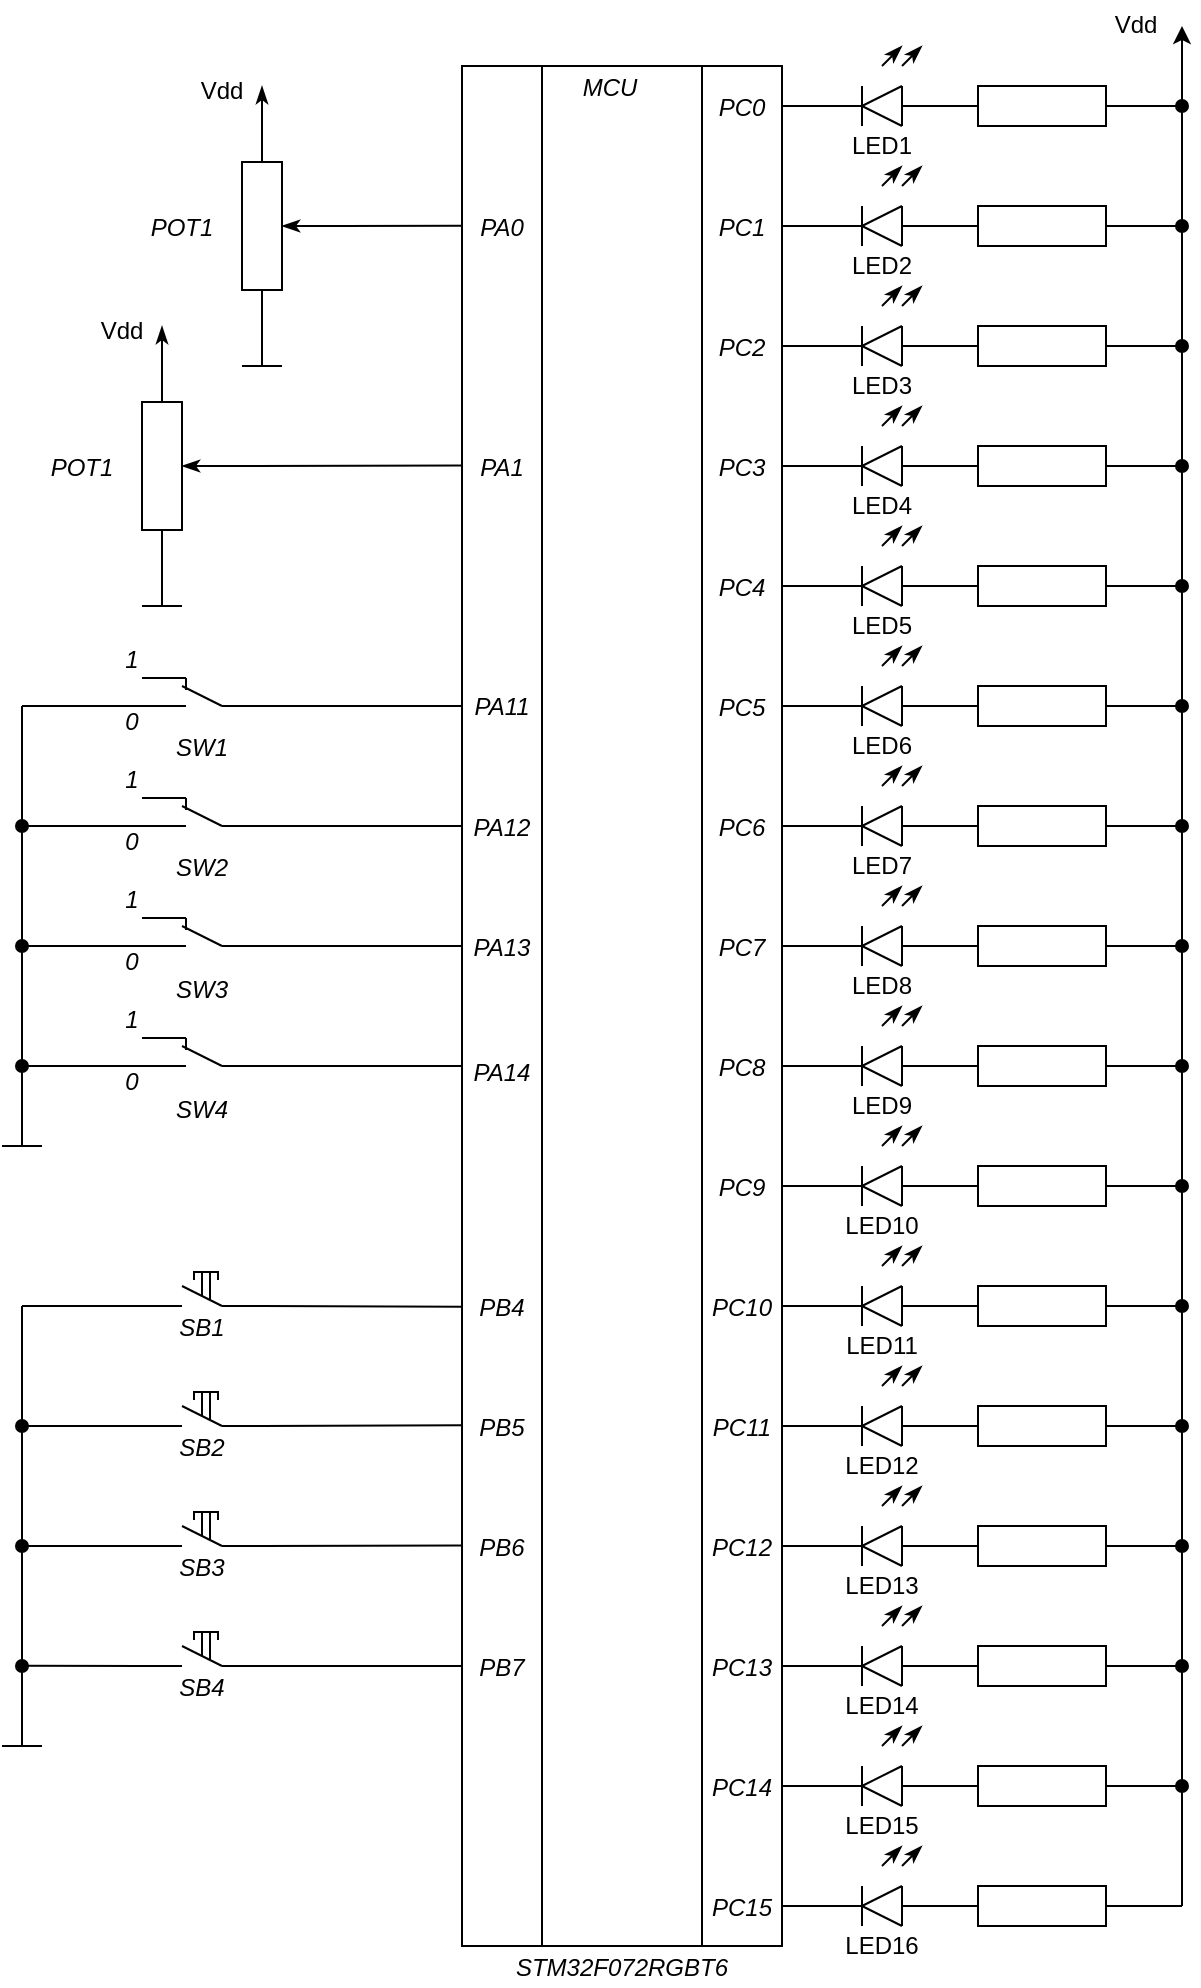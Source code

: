 <mxfile version="16.5.1" type="device"><diagram name="Page-1" id="7e0a89b8-554c-2b80-1dc8-d5c74ca68de4"><mxGraphModel dx="666" dy="427" grid="1" gridSize="10" guides="1" tooltips="1" connect="1" arrows="1" fold="1" page="1" pageScale="1" pageWidth="827" pageHeight="1169" math="0" shadow="0"><root><mxCell id="0"/><mxCell id="1" parent="0"/><mxCell id="Be6yCNK3DBqMFSrITayU-84" value="" style="group" parent="1" vertex="1" connectable="0"><mxGeometry x="520" y="250" width="160" height="60" as="geometry"/></mxCell><mxCell id="Be6yCNK3DBqMFSrITayU-85" value="" style="pointerEvents=1;verticalLabelPosition=bottom;shadow=0;dashed=0;align=center;html=1;verticalAlign=top;shape=mxgraph.electrical.resistors.resistor_1;rounded=0;sketch=0;" parent="Be6yCNK3DBqMFSrITayU-84" vertex="1"><mxGeometry x="60" y="20" width="100" height="20" as="geometry"/></mxCell><mxCell id="Be6yCNK3DBqMFSrITayU-86" value="" style="group" parent="Be6yCNK3DBqMFSrITayU-84" vertex="1" connectable="0"><mxGeometry width="60" height="60" as="geometry"/></mxCell><mxCell id="Be6yCNK3DBqMFSrITayU-87" value="" style="endArrow=none;html=1;rounded=1;sketch=0;curved=0;" parent="Be6yCNK3DBqMFSrITayU-86" edge="1"><mxGeometry width="50" height="50" relative="1" as="geometry"><mxPoint x="20" y="40" as="sourcePoint"/><mxPoint x="20" y="20" as="targetPoint"/></mxGeometry></mxCell><mxCell id="Be6yCNK3DBqMFSrITayU-88" value="" style="endArrow=none;html=1;rounded=1;sketch=0;curved=0;" parent="Be6yCNK3DBqMFSrITayU-86" edge="1"><mxGeometry width="50" height="50" relative="1" as="geometry"><mxPoint x="20" y="30" as="sourcePoint"/><mxPoint x="40" y="20" as="targetPoint"/></mxGeometry></mxCell><mxCell id="Be6yCNK3DBqMFSrITayU-89" value="" style="endArrow=none;html=1;rounded=1;sketch=0;curved=0;" parent="Be6yCNK3DBqMFSrITayU-86" edge="1"><mxGeometry width="50" height="50" relative="1" as="geometry"><mxPoint x="40" y="40" as="sourcePoint"/><mxPoint x="20" y="30" as="targetPoint"/><Array as="points"><mxPoint x="20" y="30"/></Array></mxGeometry></mxCell><mxCell id="Be6yCNK3DBqMFSrITayU-90" value="" style="endArrow=none;html=1;rounded=1;sketch=0;curved=0;" parent="Be6yCNK3DBqMFSrITayU-86" edge="1"><mxGeometry width="50" height="50" relative="1" as="geometry"><mxPoint x="40" y="40" as="sourcePoint"/><mxPoint x="40" y="20" as="targetPoint"/></mxGeometry></mxCell><mxCell id="Be6yCNK3DBqMFSrITayU-91" value="" style="endArrow=none;html=1;rounded=1;sketch=0;curved=0;" parent="Be6yCNK3DBqMFSrITayU-86" edge="1"><mxGeometry width="50" height="50" relative="1" as="geometry"><mxPoint x="60" y="30" as="sourcePoint"/><mxPoint x="40" y="30" as="targetPoint"/></mxGeometry></mxCell><mxCell id="Be6yCNK3DBqMFSrITayU-92" value="" style="endArrow=none;html=1;rounded=1;sketch=0;curved=0;" parent="Be6yCNK3DBqMFSrITayU-86" edge="1"><mxGeometry width="50" height="50" relative="1" as="geometry"><mxPoint x="20" y="30" as="sourcePoint"/><mxPoint y="30" as="targetPoint"/></mxGeometry></mxCell><mxCell id="Be6yCNK3DBqMFSrITayU-93" value="" style="endArrow=none;html=1;rounded=1;sketch=0;curved=0;strokeWidth=1;startArrow=classicThin;startFill=1;" parent="Be6yCNK3DBqMFSrITayU-86" edge="1"><mxGeometry width="50" height="50" relative="1" as="geometry"><mxPoint x="40" as="sourcePoint"/><mxPoint x="30" y="10" as="targetPoint"/></mxGeometry></mxCell><mxCell id="Be6yCNK3DBqMFSrITayU-94" value="" style="endArrow=none;html=1;rounded=1;sketch=0;curved=0;startArrow=classicThin;startFill=1;" parent="Be6yCNK3DBqMFSrITayU-86" edge="1"><mxGeometry width="50" height="50" relative="1" as="geometry"><mxPoint x="50" as="sourcePoint"/><mxPoint x="40" y="10" as="targetPoint"/><Array as="points"><mxPoint x="50"/></Array></mxGeometry></mxCell><mxCell id="Be6yCNK3DBqMFSrITayU-95" value="LED3" style="text;html=1;strokeColor=none;fillColor=none;align=center;verticalAlign=middle;whiteSpace=wrap;rounded=0;sketch=0;" parent="Be6yCNK3DBqMFSrITayU-86" vertex="1"><mxGeometry y="40" width="60" height="20" as="geometry"/></mxCell><mxCell id="Be6yCNK3DBqMFSrITayU-96" value="" style="group" parent="1" vertex="1" connectable="0"><mxGeometry x="520" y="310" width="160" height="60" as="geometry"/></mxCell><mxCell id="Be6yCNK3DBqMFSrITayU-97" value="" style="pointerEvents=1;verticalLabelPosition=bottom;shadow=0;dashed=0;align=center;html=1;verticalAlign=top;shape=mxgraph.electrical.resistors.resistor_1;rounded=0;sketch=0;" parent="Be6yCNK3DBqMFSrITayU-96" vertex="1"><mxGeometry x="60" y="20" width="100" height="20" as="geometry"/></mxCell><mxCell id="Be6yCNK3DBqMFSrITayU-98" value="" style="group" parent="Be6yCNK3DBqMFSrITayU-96" vertex="1" connectable="0"><mxGeometry width="60" height="60" as="geometry"/></mxCell><mxCell id="Be6yCNK3DBqMFSrITayU-99" value="" style="endArrow=none;html=1;rounded=1;sketch=0;curved=0;" parent="Be6yCNK3DBqMFSrITayU-98" edge="1"><mxGeometry width="50" height="50" relative="1" as="geometry"><mxPoint x="20" y="40" as="sourcePoint"/><mxPoint x="20" y="20" as="targetPoint"/></mxGeometry></mxCell><mxCell id="Be6yCNK3DBqMFSrITayU-100" value="" style="endArrow=none;html=1;rounded=1;sketch=0;curved=0;" parent="Be6yCNK3DBqMFSrITayU-98" edge="1"><mxGeometry width="50" height="50" relative="1" as="geometry"><mxPoint x="20" y="30" as="sourcePoint"/><mxPoint x="40" y="20" as="targetPoint"/></mxGeometry></mxCell><mxCell id="Be6yCNK3DBqMFSrITayU-101" value="" style="endArrow=none;html=1;rounded=1;sketch=0;curved=0;" parent="Be6yCNK3DBqMFSrITayU-98" edge="1"><mxGeometry width="50" height="50" relative="1" as="geometry"><mxPoint x="40" y="40" as="sourcePoint"/><mxPoint x="20" y="30" as="targetPoint"/><Array as="points"><mxPoint x="20" y="30"/></Array></mxGeometry></mxCell><mxCell id="Be6yCNK3DBqMFSrITayU-102" value="" style="endArrow=none;html=1;rounded=1;sketch=0;curved=0;" parent="Be6yCNK3DBqMFSrITayU-98" edge="1"><mxGeometry width="50" height="50" relative="1" as="geometry"><mxPoint x="40" y="40" as="sourcePoint"/><mxPoint x="40" y="20" as="targetPoint"/></mxGeometry></mxCell><mxCell id="Be6yCNK3DBqMFSrITayU-103" value="" style="endArrow=none;html=1;rounded=1;sketch=0;curved=0;" parent="Be6yCNK3DBqMFSrITayU-98" edge="1"><mxGeometry width="50" height="50" relative="1" as="geometry"><mxPoint x="60" y="30" as="sourcePoint"/><mxPoint x="40" y="30" as="targetPoint"/></mxGeometry></mxCell><mxCell id="Be6yCNK3DBqMFSrITayU-104" value="" style="endArrow=none;html=1;rounded=1;sketch=0;curved=0;" parent="Be6yCNK3DBqMFSrITayU-98" edge="1"><mxGeometry width="50" height="50" relative="1" as="geometry"><mxPoint x="20" y="30" as="sourcePoint"/><mxPoint y="30" as="targetPoint"/></mxGeometry></mxCell><mxCell id="Be6yCNK3DBqMFSrITayU-105" value="" style="endArrow=none;html=1;rounded=1;sketch=0;curved=0;strokeWidth=1;startArrow=classicThin;startFill=1;" parent="Be6yCNK3DBqMFSrITayU-98" edge="1"><mxGeometry width="50" height="50" relative="1" as="geometry"><mxPoint x="40" as="sourcePoint"/><mxPoint x="30" y="10" as="targetPoint"/></mxGeometry></mxCell><mxCell id="Be6yCNK3DBqMFSrITayU-106" value="" style="endArrow=none;html=1;rounded=1;sketch=0;curved=0;startArrow=classicThin;startFill=1;" parent="Be6yCNK3DBqMFSrITayU-98" edge="1"><mxGeometry width="50" height="50" relative="1" as="geometry"><mxPoint x="50" as="sourcePoint"/><mxPoint x="40" y="10" as="targetPoint"/><Array as="points"><mxPoint x="50"/></Array></mxGeometry></mxCell><mxCell id="Be6yCNK3DBqMFSrITayU-107" value="LED4" style="text;html=1;strokeColor=none;fillColor=none;align=center;verticalAlign=middle;whiteSpace=wrap;rounded=0;sketch=0;" parent="Be6yCNK3DBqMFSrITayU-98" vertex="1"><mxGeometry y="40" width="60" height="20" as="geometry"/></mxCell><mxCell id="Be6yCNK3DBqMFSrITayU-108" value="" style="group" parent="1" vertex="1" connectable="0"><mxGeometry x="520" y="370" width="160" height="60" as="geometry"/></mxCell><mxCell id="Be6yCNK3DBqMFSrITayU-109" value="" style="pointerEvents=1;verticalLabelPosition=bottom;shadow=0;dashed=0;align=center;html=1;verticalAlign=top;shape=mxgraph.electrical.resistors.resistor_1;rounded=0;sketch=0;" parent="Be6yCNK3DBqMFSrITayU-108" vertex="1"><mxGeometry x="60" y="20" width="100" height="20" as="geometry"/></mxCell><mxCell id="Be6yCNK3DBqMFSrITayU-110" value="" style="group" parent="Be6yCNK3DBqMFSrITayU-108" vertex="1" connectable="0"><mxGeometry width="60" height="60" as="geometry"/></mxCell><mxCell id="Be6yCNK3DBqMFSrITayU-111" value="" style="endArrow=none;html=1;rounded=1;sketch=0;curved=0;" parent="Be6yCNK3DBqMFSrITayU-110" edge="1"><mxGeometry width="50" height="50" relative="1" as="geometry"><mxPoint x="20" y="40" as="sourcePoint"/><mxPoint x="20" y="20" as="targetPoint"/></mxGeometry></mxCell><mxCell id="Be6yCNK3DBqMFSrITayU-112" value="" style="endArrow=none;html=1;rounded=1;sketch=0;curved=0;" parent="Be6yCNK3DBqMFSrITayU-110" edge="1"><mxGeometry width="50" height="50" relative="1" as="geometry"><mxPoint x="40" y="20" as="sourcePoint"/><mxPoint x="20" y="30" as="targetPoint"/></mxGeometry></mxCell><mxCell id="Be6yCNK3DBqMFSrITayU-113" value="" style="endArrow=none;html=1;rounded=1;sketch=0;curved=0;" parent="Be6yCNK3DBqMFSrITayU-110" edge="1"><mxGeometry width="50" height="50" relative="1" as="geometry"><mxPoint x="20" y="30" as="sourcePoint"/><mxPoint x="40" y="40" as="targetPoint"/><Array as="points"><mxPoint x="40" y="40"/></Array></mxGeometry></mxCell><mxCell id="Be6yCNK3DBqMFSrITayU-114" value="" style="endArrow=none;html=1;rounded=1;sketch=0;curved=0;" parent="Be6yCNK3DBqMFSrITayU-110" edge="1"><mxGeometry width="50" height="50" relative="1" as="geometry"><mxPoint x="40" y="40" as="sourcePoint"/><mxPoint x="40" y="20" as="targetPoint"/></mxGeometry></mxCell><mxCell id="Be6yCNK3DBqMFSrITayU-115" value="" style="endArrow=none;html=1;rounded=1;sketch=0;curved=0;" parent="Be6yCNK3DBqMFSrITayU-110" edge="1"><mxGeometry width="50" height="50" relative="1" as="geometry"><mxPoint x="60" y="30" as="sourcePoint"/><mxPoint x="40" y="30" as="targetPoint"/></mxGeometry></mxCell><mxCell id="Be6yCNK3DBqMFSrITayU-116" value="" style="endArrow=none;html=1;rounded=1;sketch=0;curved=0;" parent="Be6yCNK3DBqMFSrITayU-110" edge="1"><mxGeometry width="50" height="50" relative="1" as="geometry"><mxPoint x="20" y="30" as="sourcePoint"/><mxPoint y="30" as="targetPoint"/></mxGeometry></mxCell><mxCell id="Be6yCNK3DBqMFSrITayU-117" value="" style="endArrow=none;html=1;rounded=1;sketch=0;curved=0;strokeWidth=1;startArrow=classicThin;startFill=1;" parent="Be6yCNK3DBqMFSrITayU-110" edge="1"><mxGeometry width="50" height="50" relative="1" as="geometry"><mxPoint x="40" as="sourcePoint"/><mxPoint x="30" y="10" as="targetPoint"/></mxGeometry></mxCell><mxCell id="Be6yCNK3DBqMFSrITayU-118" value="" style="endArrow=none;html=1;rounded=1;sketch=0;curved=0;startArrow=classicThin;startFill=1;" parent="Be6yCNK3DBqMFSrITayU-110" edge="1"><mxGeometry width="50" height="50" relative="1" as="geometry"><mxPoint x="50" as="sourcePoint"/><mxPoint x="40" y="10" as="targetPoint"/><Array as="points"><mxPoint x="50"/></Array></mxGeometry></mxCell><mxCell id="Be6yCNK3DBqMFSrITayU-119" value="LED5" style="text;html=1;strokeColor=none;fillColor=none;align=center;verticalAlign=middle;whiteSpace=wrap;rounded=0;sketch=0;" parent="Be6yCNK3DBqMFSrITayU-110" vertex="1"><mxGeometry y="40" width="60" height="20" as="geometry"/></mxCell><mxCell id="Be6yCNK3DBqMFSrITayU-120" value="" style="group" parent="1" vertex="1" connectable="0"><mxGeometry x="520" y="430" width="160" height="60" as="geometry"/></mxCell><mxCell id="Be6yCNK3DBqMFSrITayU-121" value="" style="pointerEvents=1;verticalLabelPosition=bottom;shadow=0;dashed=0;align=center;html=1;verticalAlign=top;shape=mxgraph.electrical.resistors.resistor_1;rounded=0;sketch=0;" parent="Be6yCNK3DBqMFSrITayU-120" vertex="1"><mxGeometry x="60" y="20" width="100" height="20" as="geometry"/></mxCell><mxCell id="Be6yCNK3DBqMFSrITayU-122" value="" style="group" parent="Be6yCNK3DBqMFSrITayU-120" vertex="1" connectable="0"><mxGeometry width="60" height="60" as="geometry"/></mxCell><mxCell id="Be6yCNK3DBqMFSrITayU-123" value="" style="endArrow=none;html=1;rounded=1;sketch=0;curved=0;" parent="Be6yCNK3DBqMFSrITayU-122" edge="1"><mxGeometry width="50" height="50" relative="1" as="geometry"><mxPoint x="20" y="40" as="sourcePoint"/><mxPoint x="20" y="20" as="targetPoint"/></mxGeometry></mxCell><mxCell id="Be6yCNK3DBqMFSrITayU-124" value="" style="endArrow=none;html=1;rounded=1;sketch=0;curved=0;" parent="Be6yCNK3DBqMFSrITayU-122" edge="1"><mxGeometry width="50" height="50" relative="1" as="geometry"><mxPoint x="40" y="20" as="sourcePoint"/><mxPoint x="20" y="30" as="targetPoint"/></mxGeometry></mxCell><mxCell id="Be6yCNK3DBqMFSrITayU-125" value="" style="endArrow=none;html=1;rounded=1;sketch=0;curved=0;" parent="Be6yCNK3DBqMFSrITayU-122" edge="1"><mxGeometry width="50" height="50" relative="1" as="geometry"><mxPoint x="20" y="30" as="sourcePoint"/><mxPoint x="40" y="40" as="targetPoint"/><Array as="points"><mxPoint x="40" y="40"/></Array></mxGeometry></mxCell><mxCell id="Be6yCNK3DBqMFSrITayU-126" value="" style="endArrow=none;html=1;rounded=1;sketch=0;curved=0;" parent="Be6yCNK3DBqMFSrITayU-122" edge="1"><mxGeometry width="50" height="50" relative="1" as="geometry"><mxPoint x="40" y="40" as="sourcePoint"/><mxPoint x="40" y="20" as="targetPoint"/></mxGeometry></mxCell><mxCell id="Be6yCNK3DBqMFSrITayU-127" value="" style="endArrow=none;html=1;rounded=1;sketch=0;curved=0;" parent="Be6yCNK3DBqMFSrITayU-122" edge="1"><mxGeometry width="50" height="50" relative="1" as="geometry"><mxPoint x="60" y="30" as="sourcePoint"/><mxPoint x="40" y="30" as="targetPoint"/></mxGeometry></mxCell><mxCell id="Be6yCNK3DBqMFSrITayU-128" value="" style="endArrow=none;html=1;rounded=1;sketch=0;curved=0;" parent="Be6yCNK3DBqMFSrITayU-122" edge="1"><mxGeometry width="50" height="50" relative="1" as="geometry"><mxPoint x="20" y="30" as="sourcePoint"/><mxPoint y="30" as="targetPoint"/></mxGeometry></mxCell><mxCell id="Be6yCNK3DBqMFSrITayU-129" value="" style="endArrow=none;html=1;rounded=1;sketch=0;curved=0;strokeWidth=1;startArrow=classicThin;startFill=1;" parent="Be6yCNK3DBqMFSrITayU-122" edge="1"><mxGeometry width="50" height="50" relative="1" as="geometry"><mxPoint x="40" as="sourcePoint"/><mxPoint x="30" y="10" as="targetPoint"/></mxGeometry></mxCell><mxCell id="Be6yCNK3DBqMFSrITayU-130" value="" style="endArrow=none;html=1;rounded=1;sketch=0;curved=0;startArrow=classicThin;startFill=1;" parent="Be6yCNK3DBqMFSrITayU-122" edge="1"><mxGeometry width="50" height="50" relative="1" as="geometry"><mxPoint x="50" as="sourcePoint"/><mxPoint x="40" y="10" as="targetPoint"/><Array as="points"><mxPoint x="50"/></Array></mxGeometry></mxCell><mxCell id="Be6yCNK3DBqMFSrITayU-131" value="LED6" style="text;html=1;strokeColor=none;fillColor=none;align=center;verticalAlign=middle;whiteSpace=wrap;rounded=0;sketch=0;" parent="Be6yCNK3DBqMFSrITayU-122" vertex="1"><mxGeometry y="40" width="60" height="20" as="geometry"/></mxCell><mxCell id="Be6yCNK3DBqMFSrITayU-132" value="" style="group" parent="1" vertex="1" connectable="0"><mxGeometry x="520" y="490" width="160" height="60" as="geometry"/></mxCell><mxCell id="Be6yCNK3DBqMFSrITayU-133" value="" style="pointerEvents=1;verticalLabelPosition=bottom;shadow=0;dashed=0;align=center;html=1;verticalAlign=top;shape=mxgraph.electrical.resistors.resistor_1;rounded=0;sketch=0;" parent="Be6yCNK3DBqMFSrITayU-132" vertex="1"><mxGeometry x="60" y="20" width="100" height="20" as="geometry"/></mxCell><mxCell id="Be6yCNK3DBqMFSrITayU-134" value="" style="group" parent="Be6yCNK3DBqMFSrITayU-132" vertex="1" connectable="0"><mxGeometry width="60" height="60" as="geometry"/></mxCell><mxCell id="Be6yCNK3DBqMFSrITayU-135" value="" style="endArrow=none;html=1;rounded=1;sketch=0;curved=0;" parent="Be6yCNK3DBqMFSrITayU-134" edge="1"><mxGeometry width="50" height="50" relative="1" as="geometry"><mxPoint x="20" y="40" as="sourcePoint"/><mxPoint x="20" y="20" as="targetPoint"/></mxGeometry></mxCell><mxCell id="Be6yCNK3DBqMFSrITayU-136" value="" style="endArrow=none;html=1;rounded=1;sketch=0;curved=0;" parent="Be6yCNK3DBqMFSrITayU-134" edge="1"><mxGeometry width="50" height="50" relative="1" as="geometry"><mxPoint x="40" y="20" as="sourcePoint"/><mxPoint x="20" y="30" as="targetPoint"/></mxGeometry></mxCell><mxCell id="Be6yCNK3DBqMFSrITayU-137" value="" style="endArrow=none;html=1;rounded=1;sketch=0;curved=0;" parent="Be6yCNK3DBqMFSrITayU-134" edge="1"><mxGeometry width="50" height="50" relative="1" as="geometry"><mxPoint x="20" y="30" as="sourcePoint"/><mxPoint x="40" y="40" as="targetPoint"/><Array as="points"><mxPoint x="40" y="40"/></Array></mxGeometry></mxCell><mxCell id="Be6yCNK3DBqMFSrITayU-138" value="" style="endArrow=none;html=1;rounded=1;sketch=0;curved=0;" parent="Be6yCNK3DBqMFSrITayU-134" edge="1"><mxGeometry width="50" height="50" relative="1" as="geometry"><mxPoint x="40" y="40" as="sourcePoint"/><mxPoint x="40" y="20" as="targetPoint"/></mxGeometry></mxCell><mxCell id="Be6yCNK3DBqMFSrITayU-139" value="" style="endArrow=none;html=1;rounded=1;sketch=0;curved=0;" parent="Be6yCNK3DBqMFSrITayU-134" edge="1"><mxGeometry width="50" height="50" relative="1" as="geometry"><mxPoint x="60" y="30" as="sourcePoint"/><mxPoint x="40" y="30" as="targetPoint"/></mxGeometry></mxCell><mxCell id="Be6yCNK3DBqMFSrITayU-140" value="" style="endArrow=none;html=1;rounded=1;sketch=0;curved=0;" parent="Be6yCNK3DBqMFSrITayU-134" edge="1"><mxGeometry width="50" height="50" relative="1" as="geometry"><mxPoint x="20" y="30" as="sourcePoint"/><mxPoint y="30" as="targetPoint"/></mxGeometry></mxCell><mxCell id="Be6yCNK3DBqMFSrITayU-141" value="" style="endArrow=none;html=1;rounded=1;sketch=0;curved=0;strokeWidth=1;startArrow=classicThin;startFill=1;" parent="Be6yCNK3DBqMFSrITayU-134" edge="1"><mxGeometry width="50" height="50" relative="1" as="geometry"><mxPoint x="40" as="sourcePoint"/><mxPoint x="30" y="10" as="targetPoint"/></mxGeometry></mxCell><mxCell id="Be6yCNK3DBqMFSrITayU-142" value="" style="endArrow=none;html=1;rounded=1;sketch=0;curved=0;startArrow=classicThin;startFill=1;" parent="Be6yCNK3DBqMFSrITayU-134" edge="1"><mxGeometry width="50" height="50" relative="1" as="geometry"><mxPoint x="50" as="sourcePoint"/><mxPoint x="40" y="10" as="targetPoint"/><Array as="points"><mxPoint x="50"/></Array></mxGeometry></mxCell><mxCell id="Be6yCNK3DBqMFSrITayU-143" value="LED7" style="text;html=1;strokeColor=none;fillColor=none;align=center;verticalAlign=middle;whiteSpace=wrap;rounded=0;sketch=0;" parent="Be6yCNK3DBqMFSrITayU-134" vertex="1"><mxGeometry y="40" width="60" height="20" as="geometry"/></mxCell><mxCell id="Be6yCNK3DBqMFSrITayU-144" value="" style="group" parent="1" vertex="1" connectable="0"><mxGeometry x="520" y="550" width="160" height="60" as="geometry"/></mxCell><mxCell id="Be6yCNK3DBqMFSrITayU-145" value="" style="pointerEvents=1;verticalLabelPosition=bottom;shadow=0;dashed=0;align=center;html=1;verticalAlign=top;shape=mxgraph.electrical.resistors.resistor_1;rounded=0;sketch=0;" parent="Be6yCNK3DBqMFSrITayU-144" vertex="1"><mxGeometry x="60" y="20" width="100" height="20" as="geometry"/></mxCell><mxCell id="Be6yCNK3DBqMFSrITayU-146" value="" style="group" parent="Be6yCNK3DBqMFSrITayU-144" vertex="1" connectable="0"><mxGeometry width="60" height="60" as="geometry"/></mxCell><mxCell id="Be6yCNK3DBqMFSrITayU-147" value="" style="endArrow=none;html=1;rounded=1;sketch=0;curved=0;" parent="Be6yCNK3DBqMFSrITayU-146" edge="1"><mxGeometry width="50" height="50" relative="1" as="geometry"><mxPoint x="20" y="40" as="sourcePoint"/><mxPoint x="20" y="20" as="targetPoint"/></mxGeometry></mxCell><mxCell id="Be6yCNK3DBqMFSrITayU-148" value="" style="endArrow=none;html=1;rounded=1;sketch=0;curved=0;" parent="Be6yCNK3DBqMFSrITayU-146" edge="1"><mxGeometry width="50" height="50" relative="1" as="geometry"><mxPoint x="40" y="20" as="sourcePoint"/><mxPoint x="20" y="30" as="targetPoint"/></mxGeometry></mxCell><mxCell id="Be6yCNK3DBqMFSrITayU-149" value="" style="endArrow=none;html=1;rounded=1;sketch=0;curved=0;" parent="Be6yCNK3DBqMFSrITayU-146" edge="1"><mxGeometry width="50" height="50" relative="1" as="geometry"><mxPoint x="20" y="30" as="sourcePoint"/><mxPoint x="40" y="40" as="targetPoint"/><Array as="points"><mxPoint x="40" y="40"/></Array></mxGeometry></mxCell><mxCell id="Be6yCNK3DBqMFSrITayU-150" value="" style="endArrow=none;html=1;rounded=1;sketch=0;curved=0;" parent="Be6yCNK3DBqMFSrITayU-146" edge="1"><mxGeometry width="50" height="50" relative="1" as="geometry"><mxPoint x="40" y="40" as="sourcePoint"/><mxPoint x="40" y="20" as="targetPoint"/></mxGeometry></mxCell><mxCell id="Be6yCNK3DBqMFSrITayU-151" value="" style="endArrow=none;html=1;rounded=1;sketch=0;curved=0;" parent="Be6yCNK3DBqMFSrITayU-146" edge="1"><mxGeometry width="50" height="50" relative="1" as="geometry"><mxPoint x="60" y="30" as="sourcePoint"/><mxPoint x="40" y="30" as="targetPoint"/></mxGeometry></mxCell><mxCell id="Be6yCNK3DBqMFSrITayU-152" value="" style="endArrow=none;html=1;rounded=1;sketch=0;curved=0;" parent="Be6yCNK3DBqMFSrITayU-146" edge="1"><mxGeometry width="50" height="50" relative="1" as="geometry"><mxPoint x="20" y="30" as="sourcePoint"/><mxPoint y="30" as="targetPoint"/></mxGeometry></mxCell><mxCell id="Be6yCNK3DBqMFSrITayU-153" value="" style="endArrow=none;html=1;rounded=1;sketch=0;curved=0;strokeWidth=1;startArrow=classicThin;startFill=1;" parent="Be6yCNK3DBqMFSrITayU-146" edge="1"><mxGeometry width="50" height="50" relative="1" as="geometry"><mxPoint x="40" as="sourcePoint"/><mxPoint x="30" y="10" as="targetPoint"/></mxGeometry></mxCell><mxCell id="Be6yCNK3DBqMFSrITayU-154" value="" style="endArrow=none;html=1;rounded=1;sketch=0;curved=0;startArrow=classicThin;startFill=1;" parent="Be6yCNK3DBqMFSrITayU-146" edge="1"><mxGeometry width="50" height="50" relative="1" as="geometry"><mxPoint x="50" as="sourcePoint"/><mxPoint x="40" y="10" as="targetPoint"/><Array as="points"><mxPoint x="50"/></Array></mxGeometry></mxCell><mxCell id="Be6yCNK3DBqMFSrITayU-155" value="LED8" style="text;html=1;strokeColor=none;fillColor=none;align=center;verticalAlign=middle;whiteSpace=wrap;rounded=0;sketch=0;" parent="Be6yCNK3DBqMFSrITayU-146" vertex="1"><mxGeometry y="40" width="60" height="20" as="geometry"/></mxCell><mxCell id="Be6yCNK3DBqMFSrITayU-156" value="" style="group" parent="1" vertex="1" connectable="0"><mxGeometry x="520" y="610" width="160" height="60" as="geometry"/></mxCell><mxCell id="Be6yCNK3DBqMFSrITayU-157" value="" style="pointerEvents=1;verticalLabelPosition=bottom;shadow=0;dashed=0;align=center;html=1;verticalAlign=top;shape=mxgraph.electrical.resistors.resistor_1;rounded=0;sketch=0;" parent="Be6yCNK3DBqMFSrITayU-156" vertex="1"><mxGeometry x="60" y="20" width="100" height="20" as="geometry"/></mxCell><mxCell id="Be6yCNK3DBqMFSrITayU-158" value="" style="group" parent="Be6yCNK3DBqMFSrITayU-156" vertex="1" connectable="0"><mxGeometry width="60" height="60" as="geometry"/></mxCell><mxCell id="Be6yCNK3DBqMFSrITayU-159" value="" style="endArrow=none;html=1;rounded=1;sketch=0;curved=0;" parent="Be6yCNK3DBqMFSrITayU-158" edge="1"><mxGeometry width="50" height="50" relative="1" as="geometry"><mxPoint x="20" y="40" as="sourcePoint"/><mxPoint x="20" y="20" as="targetPoint"/></mxGeometry></mxCell><mxCell id="Be6yCNK3DBqMFSrITayU-160" value="" style="endArrow=none;html=1;rounded=1;sketch=0;curved=0;" parent="Be6yCNK3DBqMFSrITayU-158" edge="1"><mxGeometry width="50" height="50" relative="1" as="geometry"><mxPoint x="40" y="20" as="sourcePoint"/><mxPoint x="20" y="30" as="targetPoint"/></mxGeometry></mxCell><mxCell id="Be6yCNK3DBqMFSrITayU-161" value="" style="endArrow=none;html=1;rounded=1;sketch=0;curved=0;" parent="Be6yCNK3DBqMFSrITayU-158" edge="1"><mxGeometry width="50" height="50" relative="1" as="geometry"><mxPoint x="20" y="30" as="sourcePoint"/><mxPoint x="40" y="40" as="targetPoint"/><Array as="points"><mxPoint x="40" y="40"/></Array></mxGeometry></mxCell><mxCell id="Be6yCNK3DBqMFSrITayU-162" value="" style="endArrow=none;html=1;rounded=1;sketch=0;curved=0;" parent="Be6yCNK3DBqMFSrITayU-158" edge="1"><mxGeometry width="50" height="50" relative="1" as="geometry"><mxPoint x="40" y="40" as="sourcePoint"/><mxPoint x="40" y="20" as="targetPoint"/></mxGeometry></mxCell><mxCell id="Be6yCNK3DBqMFSrITayU-163" value="" style="endArrow=none;html=1;rounded=1;sketch=0;curved=0;" parent="Be6yCNK3DBqMFSrITayU-158" edge="1"><mxGeometry width="50" height="50" relative="1" as="geometry"><mxPoint x="60" y="30" as="sourcePoint"/><mxPoint x="40" y="30" as="targetPoint"/></mxGeometry></mxCell><mxCell id="Be6yCNK3DBqMFSrITayU-164" value="" style="endArrow=none;html=1;rounded=1;sketch=0;curved=0;" parent="Be6yCNK3DBqMFSrITayU-158" edge="1"><mxGeometry width="50" height="50" relative="1" as="geometry"><mxPoint x="20" y="30" as="sourcePoint"/><mxPoint y="30" as="targetPoint"/></mxGeometry></mxCell><mxCell id="Be6yCNK3DBqMFSrITayU-165" value="" style="endArrow=none;html=1;rounded=1;sketch=0;curved=0;strokeWidth=1;startArrow=classicThin;startFill=1;" parent="Be6yCNK3DBqMFSrITayU-158" edge="1"><mxGeometry width="50" height="50" relative="1" as="geometry"><mxPoint x="40" as="sourcePoint"/><mxPoint x="30" y="10" as="targetPoint"/></mxGeometry></mxCell><mxCell id="Be6yCNK3DBqMFSrITayU-166" value="" style="endArrow=none;html=1;rounded=1;sketch=0;curved=0;startArrow=classicThin;startFill=1;" parent="Be6yCNK3DBqMFSrITayU-158" edge="1"><mxGeometry width="50" height="50" relative="1" as="geometry"><mxPoint x="50" as="sourcePoint"/><mxPoint x="40" y="10" as="targetPoint"/><Array as="points"><mxPoint x="50"/></Array></mxGeometry></mxCell><mxCell id="Be6yCNK3DBqMFSrITayU-167" value="LED9" style="text;html=1;strokeColor=none;fillColor=none;align=center;verticalAlign=middle;whiteSpace=wrap;rounded=0;sketch=0;" parent="Be6yCNK3DBqMFSrITayU-158" vertex="1"><mxGeometry y="40" width="60" height="20" as="geometry"/></mxCell><mxCell id="Be6yCNK3DBqMFSrITayU-168" value="" style="group" parent="1" vertex="1" connectable="0"><mxGeometry x="520" y="670" width="160" height="60" as="geometry"/></mxCell><mxCell id="Be6yCNK3DBqMFSrITayU-169" value="" style="pointerEvents=1;verticalLabelPosition=bottom;shadow=0;dashed=0;align=center;html=1;verticalAlign=top;shape=mxgraph.electrical.resistors.resistor_1;rounded=0;sketch=0;" parent="Be6yCNK3DBqMFSrITayU-168" vertex="1"><mxGeometry x="60" y="20" width="100" height="20" as="geometry"/></mxCell><mxCell id="Be6yCNK3DBqMFSrITayU-170" value="" style="group" parent="Be6yCNK3DBqMFSrITayU-168" vertex="1" connectable="0"><mxGeometry width="60" height="60" as="geometry"/></mxCell><mxCell id="Be6yCNK3DBqMFSrITayU-171" value="" style="endArrow=none;html=1;rounded=1;sketch=0;curved=0;" parent="Be6yCNK3DBqMFSrITayU-170" edge="1"><mxGeometry width="50" height="50" relative="1" as="geometry"><mxPoint x="20" y="40" as="sourcePoint"/><mxPoint x="20" y="20" as="targetPoint"/></mxGeometry></mxCell><mxCell id="Be6yCNK3DBqMFSrITayU-172" value="" style="endArrow=none;html=1;rounded=1;sketch=0;curved=0;" parent="Be6yCNK3DBqMFSrITayU-170" edge="1"><mxGeometry width="50" height="50" relative="1" as="geometry"><mxPoint x="40" y="20" as="sourcePoint"/><mxPoint x="20" y="30" as="targetPoint"/></mxGeometry></mxCell><mxCell id="Be6yCNK3DBqMFSrITayU-173" value="" style="endArrow=none;html=1;rounded=1;sketch=0;curved=0;" parent="Be6yCNK3DBqMFSrITayU-170" edge="1"><mxGeometry width="50" height="50" relative="1" as="geometry"><mxPoint x="20" y="30" as="sourcePoint"/><mxPoint x="40" y="40" as="targetPoint"/><Array as="points"><mxPoint x="40" y="40"/></Array></mxGeometry></mxCell><mxCell id="Be6yCNK3DBqMFSrITayU-174" value="" style="endArrow=none;html=1;rounded=1;sketch=0;curved=0;" parent="Be6yCNK3DBqMFSrITayU-170" edge="1"><mxGeometry width="50" height="50" relative="1" as="geometry"><mxPoint x="40" y="40" as="sourcePoint"/><mxPoint x="40" y="20" as="targetPoint"/></mxGeometry></mxCell><mxCell id="Be6yCNK3DBqMFSrITayU-175" value="" style="endArrow=none;html=1;rounded=1;sketch=0;curved=0;" parent="Be6yCNK3DBqMFSrITayU-170" edge="1"><mxGeometry width="50" height="50" relative="1" as="geometry"><mxPoint x="60" y="30" as="sourcePoint"/><mxPoint x="40" y="30" as="targetPoint"/></mxGeometry></mxCell><mxCell id="Be6yCNK3DBqMFSrITayU-176" value="" style="endArrow=none;html=1;rounded=1;sketch=0;curved=0;" parent="Be6yCNK3DBqMFSrITayU-170" edge="1"><mxGeometry width="50" height="50" relative="1" as="geometry"><mxPoint x="20" y="30" as="sourcePoint"/><mxPoint y="30" as="targetPoint"/></mxGeometry></mxCell><mxCell id="Be6yCNK3DBqMFSrITayU-177" value="" style="endArrow=none;html=1;rounded=1;sketch=0;curved=0;strokeWidth=1;startArrow=classicThin;startFill=1;" parent="Be6yCNK3DBqMFSrITayU-170" edge="1"><mxGeometry width="50" height="50" relative="1" as="geometry"><mxPoint x="40" as="sourcePoint"/><mxPoint x="30" y="10" as="targetPoint"/></mxGeometry></mxCell><mxCell id="Be6yCNK3DBqMFSrITayU-178" value="" style="endArrow=none;html=1;rounded=1;sketch=0;curved=0;startArrow=classicThin;startFill=1;" parent="Be6yCNK3DBqMFSrITayU-170" edge="1"><mxGeometry width="50" height="50" relative="1" as="geometry"><mxPoint x="50" as="sourcePoint"/><mxPoint x="40" y="10" as="targetPoint"/><Array as="points"><mxPoint x="50"/></Array></mxGeometry></mxCell><mxCell id="Be6yCNK3DBqMFSrITayU-179" value="LED10" style="text;html=1;strokeColor=none;fillColor=none;align=center;verticalAlign=middle;whiteSpace=wrap;rounded=0;sketch=0;" parent="Be6yCNK3DBqMFSrITayU-170" vertex="1"><mxGeometry y="40" width="60" height="20" as="geometry"/></mxCell><mxCell id="Be6yCNK3DBqMFSrITayU-180" value="" style="group" parent="1" vertex="1" connectable="0"><mxGeometry x="520" y="730" width="160" height="60" as="geometry"/></mxCell><mxCell id="Be6yCNK3DBqMFSrITayU-181" value="" style="pointerEvents=1;verticalLabelPosition=bottom;shadow=0;dashed=0;align=center;html=1;verticalAlign=top;shape=mxgraph.electrical.resistors.resistor_1;rounded=0;sketch=0;" parent="Be6yCNK3DBqMFSrITayU-180" vertex="1"><mxGeometry x="60" y="20" width="100" height="20" as="geometry"/></mxCell><mxCell id="Be6yCNK3DBqMFSrITayU-182" value="" style="group" parent="Be6yCNK3DBqMFSrITayU-180" vertex="1" connectable="0"><mxGeometry width="60" height="60" as="geometry"/></mxCell><mxCell id="Be6yCNK3DBqMFSrITayU-183" value="" style="endArrow=none;html=1;rounded=1;sketch=0;curved=0;" parent="Be6yCNK3DBqMFSrITayU-182" edge="1"><mxGeometry width="50" height="50" relative="1" as="geometry"><mxPoint x="20" y="40" as="sourcePoint"/><mxPoint x="20" y="20" as="targetPoint"/></mxGeometry></mxCell><mxCell id="Be6yCNK3DBqMFSrITayU-184" value="" style="endArrow=none;html=1;rounded=1;sketch=0;curved=0;" parent="Be6yCNK3DBqMFSrITayU-182" edge="1"><mxGeometry width="50" height="50" relative="1" as="geometry"><mxPoint x="40" y="20" as="sourcePoint"/><mxPoint x="20" y="30" as="targetPoint"/></mxGeometry></mxCell><mxCell id="Be6yCNK3DBqMFSrITayU-185" value="" style="endArrow=none;html=1;rounded=1;sketch=0;curved=0;" parent="Be6yCNK3DBqMFSrITayU-182" edge="1"><mxGeometry width="50" height="50" relative="1" as="geometry"><mxPoint x="20" y="30" as="sourcePoint"/><mxPoint x="40" y="40" as="targetPoint"/><Array as="points"><mxPoint x="40" y="40"/></Array></mxGeometry></mxCell><mxCell id="Be6yCNK3DBqMFSrITayU-186" value="" style="endArrow=none;html=1;rounded=1;sketch=0;curved=0;" parent="Be6yCNK3DBqMFSrITayU-182" edge="1"><mxGeometry width="50" height="50" relative="1" as="geometry"><mxPoint x="40" y="40" as="sourcePoint"/><mxPoint x="40" y="20" as="targetPoint"/></mxGeometry></mxCell><mxCell id="Be6yCNK3DBqMFSrITayU-187" value="" style="endArrow=none;html=1;rounded=1;sketch=0;curved=0;" parent="Be6yCNK3DBqMFSrITayU-182" edge="1"><mxGeometry width="50" height="50" relative="1" as="geometry"><mxPoint x="60" y="30" as="sourcePoint"/><mxPoint x="40" y="30" as="targetPoint"/></mxGeometry></mxCell><mxCell id="Be6yCNK3DBqMFSrITayU-188" value="" style="endArrow=none;html=1;rounded=1;sketch=0;curved=0;" parent="Be6yCNK3DBqMFSrITayU-182" edge="1"><mxGeometry width="50" height="50" relative="1" as="geometry"><mxPoint x="20" y="30" as="sourcePoint"/><mxPoint y="30" as="targetPoint"/></mxGeometry></mxCell><mxCell id="Be6yCNK3DBqMFSrITayU-189" value="" style="endArrow=none;html=1;rounded=1;sketch=0;curved=0;strokeWidth=1;startArrow=classicThin;startFill=1;" parent="Be6yCNK3DBqMFSrITayU-182" edge="1"><mxGeometry width="50" height="50" relative="1" as="geometry"><mxPoint x="40" as="sourcePoint"/><mxPoint x="30" y="10" as="targetPoint"/></mxGeometry></mxCell><mxCell id="Be6yCNK3DBqMFSrITayU-190" value="" style="endArrow=none;html=1;rounded=1;sketch=0;curved=0;startArrow=classicThin;startFill=1;" parent="Be6yCNK3DBqMFSrITayU-182" edge="1"><mxGeometry width="50" height="50" relative="1" as="geometry"><mxPoint x="50" as="sourcePoint"/><mxPoint x="40" y="10" as="targetPoint"/><Array as="points"><mxPoint x="50"/></Array></mxGeometry></mxCell><mxCell id="Be6yCNK3DBqMFSrITayU-191" value="LED11" style="text;html=1;strokeColor=none;fillColor=none;align=center;verticalAlign=middle;whiteSpace=wrap;rounded=0;sketch=0;" parent="Be6yCNK3DBqMFSrITayU-182" vertex="1"><mxGeometry y="40" width="60" height="20" as="geometry"/></mxCell><mxCell id="Be6yCNK3DBqMFSrITayU-192" value="" style="group" parent="1" vertex="1" connectable="0"><mxGeometry x="520" y="790" width="160" height="60" as="geometry"/></mxCell><mxCell id="Be6yCNK3DBqMFSrITayU-193" value="" style="pointerEvents=1;verticalLabelPosition=bottom;shadow=0;dashed=0;align=center;html=1;verticalAlign=top;shape=mxgraph.electrical.resistors.resistor_1;rounded=0;sketch=0;" parent="Be6yCNK3DBqMFSrITayU-192" vertex="1"><mxGeometry x="60" y="20" width="100" height="20" as="geometry"/></mxCell><mxCell id="Be6yCNK3DBqMFSrITayU-194" value="" style="group" parent="Be6yCNK3DBqMFSrITayU-192" vertex="1" connectable="0"><mxGeometry width="60" height="60" as="geometry"/></mxCell><mxCell id="Be6yCNK3DBqMFSrITayU-195" value="" style="endArrow=none;html=1;rounded=1;sketch=0;curved=0;" parent="Be6yCNK3DBqMFSrITayU-194" edge="1"><mxGeometry width="50" height="50" relative="1" as="geometry"><mxPoint x="20" y="40" as="sourcePoint"/><mxPoint x="20" y="20" as="targetPoint"/></mxGeometry></mxCell><mxCell id="Be6yCNK3DBqMFSrITayU-196" value="" style="endArrow=none;html=1;rounded=1;sketch=0;curved=0;" parent="Be6yCNK3DBqMFSrITayU-194" edge="1"><mxGeometry width="50" height="50" relative="1" as="geometry"><mxPoint x="40" y="20" as="sourcePoint"/><mxPoint x="20" y="30" as="targetPoint"/></mxGeometry></mxCell><mxCell id="Be6yCNK3DBqMFSrITayU-197" value="" style="endArrow=none;html=1;rounded=1;sketch=0;curved=0;" parent="Be6yCNK3DBqMFSrITayU-194" edge="1"><mxGeometry width="50" height="50" relative="1" as="geometry"><mxPoint x="20" y="30" as="sourcePoint"/><mxPoint x="40" y="40" as="targetPoint"/><Array as="points"><mxPoint x="40" y="40"/></Array></mxGeometry></mxCell><mxCell id="Be6yCNK3DBqMFSrITayU-198" value="" style="endArrow=none;html=1;rounded=1;sketch=0;curved=0;" parent="Be6yCNK3DBqMFSrITayU-194" edge="1"><mxGeometry width="50" height="50" relative="1" as="geometry"><mxPoint x="40" y="40" as="sourcePoint"/><mxPoint x="40" y="20" as="targetPoint"/></mxGeometry></mxCell><mxCell id="Be6yCNK3DBqMFSrITayU-199" value="" style="endArrow=none;html=1;rounded=1;sketch=0;curved=0;" parent="Be6yCNK3DBqMFSrITayU-194" edge="1"><mxGeometry width="50" height="50" relative="1" as="geometry"><mxPoint x="60" y="30" as="sourcePoint"/><mxPoint x="40" y="30" as="targetPoint"/></mxGeometry></mxCell><mxCell id="Be6yCNK3DBqMFSrITayU-200" value="" style="endArrow=none;html=1;rounded=1;sketch=0;curved=0;" parent="Be6yCNK3DBqMFSrITayU-194" edge="1"><mxGeometry width="50" height="50" relative="1" as="geometry"><mxPoint x="20" y="30" as="sourcePoint"/><mxPoint y="30" as="targetPoint"/></mxGeometry></mxCell><mxCell id="Be6yCNK3DBqMFSrITayU-201" value="" style="endArrow=none;html=1;rounded=1;sketch=0;curved=0;strokeWidth=1;startArrow=classicThin;startFill=1;" parent="Be6yCNK3DBqMFSrITayU-194" edge="1"><mxGeometry width="50" height="50" relative="1" as="geometry"><mxPoint x="40" as="sourcePoint"/><mxPoint x="30" y="10" as="targetPoint"/></mxGeometry></mxCell><mxCell id="Be6yCNK3DBqMFSrITayU-202" value="" style="endArrow=none;html=1;rounded=1;sketch=0;curved=0;startArrow=classicThin;startFill=1;" parent="Be6yCNK3DBqMFSrITayU-194" edge="1"><mxGeometry width="50" height="50" relative="1" as="geometry"><mxPoint x="50" as="sourcePoint"/><mxPoint x="40" y="10" as="targetPoint"/><Array as="points"><mxPoint x="50"/></Array></mxGeometry></mxCell><mxCell id="Be6yCNK3DBqMFSrITayU-203" value="LED12" style="text;html=1;strokeColor=none;fillColor=none;align=center;verticalAlign=middle;whiteSpace=wrap;rounded=0;sketch=0;" parent="Be6yCNK3DBqMFSrITayU-194" vertex="1"><mxGeometry y="40" width="60" height="20" as="geometry"/></mxCell><mxCell id="Be6yCNK3DBqMFSrITayU-204" value="" style="group" parent="1" vertex="1" connectable="0"><mxGeometry x="520" y="850" width="160" height="60" as="geometry"/></mxCell><mxCell id="Be6yCNK3DBqMFSrITayU-205" value="" style="pointerEvents=1;verticalLabelPosition=bottom;shadow=0;dashed=0;align=center;html=1;verticalAlign=top;shape=mxgraph.electrical.resistors.resistor_1;rounded=0;sketch=0;" parent="Be6yCNK3DBqMFSrITayU-204" vertex="1"><mxGeometry x="60" y="20" width="100" height="20" as="geometry"/></mxCell><mxCell id="Be6yCNK3DBqMFSrITayU-206" value="" style="group" parent="Be6yCNK3DBqMFSrITayU-204" vertex="1" connectable="0"><mxGeometry width="60" height="60" as="geometry"/></mxCell><mxCell id="Be6yCNK3DBqMFSrITayU-207" value="" style="endArrow=none;html=1;rounded=1;sketch=0;curved=0;" parent="Be6yCNK3DBqMFSrITayU-206" edge="1"><mxGeometry width="50" height="50" relative="1" as="geometry"><mxPoint x="20" y="40" as="sourcePoint"/><mxPoint x="20" y="20" as="targetPoint"/></mxGeometry></mxCell><mxCell id="Be6yCNK3DBqMFSrITayU-208" value="" style="endArrow=none;html=1;rounded=1;sketch=0;curved=0;" parent="Be6yCNK3DBqMFSrITayU-206" edge="1"><mxGeometry width="50" height="50" relative="1" as="geometry"><mxPoint x="40" y="20" as="sourcePoint"/><mxPoint x="20" y="30" as="targetPoint"/></mxGeometry></mxCell><mxCell id="Be6yCNK3DBqMFSrITayU-209" value="" style="endArrow=none;html=1;rounded=1;sketch=0;curved=0;" parent="Be6yCNK3DBqMFSrITayU-206" edge="1"><mxGeometry width="50" height="50" relative="1" as="geometry"><mxPoint x="20" y="30" as="sourcePoint"/><mxPoint x="40" y="40" as="targetPoint"/><Array as="points"><mxPoint x="40" y="40"/></Array></mxGeometry></mxCell><mxCell id="Be6yCNK3DBqMFSrITayU-210" value="" style="endArrow=none;html=1;rounded=1;sketch=0;curved=0;" parent="Be6yCNK3DBqMFSrITayU-206" edge="1"><mxGeometry width="50" height="50" relative="1" as="geometry"><mxPoint x="40" y="40" as="sourcePoint"/><mxPoint x="40" y="20" as="targetPoint"/></mxGeometry></mxCell><mxCell id="Be6yCNK3DBqMFSrITayU-211" value="" style="endArrow=none;html=1;rounded=1;sketch=0;curved=0;" parent="Be6yCNK3DBqMFSrITayU-206" edge="1"><mxGeometry width="50" height="50" relative="1" as="geometry"><mxPoint x="60" y="30" as="sourcePoint"/><mxPoint x="40" y="30" as="targetPoint"/></mxGeometry></mxCell><mxCell id="Be6yCNK3DBqMFSrITayU-212" value="" style="endArrow=none;html=1;rounded=1;sketch=0;curved=0;" parent="Be6yCNK3DBqMFSrITayU-206" edge="1"><mxGeometry width="50" height="50" relative="1" as="geometry"><mxPoint x="20" y="30" as="sourcePoint"/><mxPoint y="30" as="targetPoint"/></mxGeometry></mxCell><mxCell id="Be6yCNK3DBqMFSrITayU-213" value="" style="endArrow=none;html=1;rounded=1;sketch=0;curved=0;strokeWidth=1;startArrow=classicThin;startFill=1;" parent="Be6yCNK3DBqMFSrITayU-206" edge="1"><mxGeometry width="50" height="50" relative="1" as="geometry"><mxPoint x="40" as="sourcePoint"/><mxPoint x="30" y="10" as="targetPoint"/></mxGeometry></mxCell><mxCell id="Be6yCNK3DBqMFSrITayU-214" value="" style="endArrow=none;html=1;rounded=1;sketch=0;curved=0;startArrow=classicThin;startFill=1;" parent="Be6yCNK3DBqMFSrITayU-206" edge="1"><mxGeometry width="50" height="50" relative="1" as="geometry"><mxPoint x="50" as="sourcePoint"/><mxPoint x="40" y="10" as="targetPoint"/><Array as="points"><mxPoint x="50"/></Array></mxGeometry></mxCell><mxCell id="Be6yCNK3DBqMFSrITayU-215" value="LED13" style="text;html=1;strokeColor=none;fillColor=none;align=center;verticalAlign=middle;whiteSpace=wrap;rounded=0;sketch=0;" parent="Be6yCNK3DBqMFSrITayU-206" vertex="1"><mxGeometry y="40" width="60" height="20" as="geometry"/></mxCell><mxCell id="Be6yCNK3DBqMFSrITayU-216" value="" style="group" parent="1" vertex="1" connectable="0"><mxGeometry x="520" y="910" width="160" height="60" as="geometry"/></mxCell><mxCell id="Be6yCNK3DBqMFSrITayU-217" value="" style="pointerEvents=1;verticalLabelPosition=bottom;shadow=0;dashed=0;align=center;html=1;verticalAlign=top;shape=mxgraph.electrical.resistors.resistor_1;rounded=0;sketch=0;" parent="Be6yCNK3DBqMFSrITayU-216" vertex="1"><mxGeometry x="60" y="20" width="100" height="20" as="geometry"/></mxCell><mxCell id="Be6yCNK3DBqMFSrITayU-218" value="" style="group" parent="Be6yCNK3DBqMFSrITayU-216" vertex="1" connectable="0"><mxGeometry width="60" height="60" as="geometry"/></mxCell><mxCell id="Be6yCNK3DBqMFSrITayU-219" value="" style="endArrow=none;html=1;rounded=1;sketch=0;curved=0;" parent="Be6yCNK3DBqMFSrITayU-218" edge="1"><mxGeometry width="50" height="50" relative="1" as="geometry"><mxPoint x="20" y="40" as="sourcePoint"/><mxPoint x="20" y="20" as="targetPoint"/></mxGeometry></mxCell><mxCell id="Be6yCNK3DBqMFSrITayU-220" value="" style="endArrow=none;html=1;rounded=1;sketch=0;curved=0;" parent="Be6yCNK3DBqMFSrITayU-218" edge="1"><mxGeometry width="50" height="50" relative="1" as="geometry"><mxPoint x="40" y="20" as="sourcePoint"/><mxPoint x="20" y="30" as="targetPoint"/></mxGeometry></mxCell><mxCell id="Be6yCNK3DBqMFSrITayU-221" value="" style="endArrow=none;html=1;rounded=1;sketch=0;curved=0;" parent="Be6yCNK3DBqMFSrITayU-218" edge="1"><mxGeometry width="50" height="50" relative="1" as="geometry"><mxPoint x="20" y="30" as="sourcePoint"/><mxPoint x="40" y="40" as="targetPoint"/><Array as="points"><mxPoint x="40" y="40"/></Array></mxGeometry></mxCell><mxCell id="Be6yCNK3DBqMFSrITayU-222" value="" style="endArrow=none;html=1;rounded=1;sketch=0;curved=0;" parent="Be6yCNK3DBqMFSrITayU-218" edge="1"><mxGeometry width="50" height="50" relative="1" as="geometry"><mxPoint x="40" y="40" as="sourcePoint"/><mxPoint x="40" y="20" as="targetPoint"/></mxGeometry></mxCell><mxCell id="Be6yCNK3DBqMFSrITayU-223" value="" style="endArrow=none;html=1;rounded=1;sketch=0;curved=0;" parent="Be6yCNK3DBqMFSrITayU-218" edge="1"><mxGeometry width="50" height="50" relative="1" as="geometry"><mxPoint x="60" y="30" as="sourcePoint"/><mxPoint x="40" y="30" as="targetPoint"/></mxGeometry></mxCell><mxCell id="Be6yCNK3DBqMFSrITayU-224" value="" style="endArrow=none;html=1;rounded=1;sketch=0;curved=0;" parent="Be6yCNK3DBqMFSrITayU-218" edge="1"><mxGeometry width="50" height="50" relative="1" as="geometry"><mxPoint x="20" y="30" as="sourcePoint"/><mxPoint y="30" as="targetPoint"/></mxGeometry></mxCell><mxCell id="Be6yCNK3DBqMFSrITayU-225" value="" style="endArrow=none;html=1;rounded=1;sketch=0;curved=0;strokeWidth=1;startArrow=classicThin;startFill=1;" parent="Be6yCNK3DBqMFSrITayU-218" edge="1"><mxGeometry width="50" height="50" relative="1" as="geometry"><mxPoint x="40" as="sourcePoint"/><mxPoint x="30" y="10" as="targetPoint"/></mxGeometry></mxCell><mxCell id="Be6yCNK3DBqMFSrITayU-226" value="" style="endArrow=none;html=1;rounded=1;sketch=0;curved=0;startArrow=classicThin;startFill=1;" parent="Be6yCNK3DBqMFSrITayU-218" edge="1"><mxGeometry width="50" height="50" relative="1" as="geometry"><mxPoint x="50" as="sourcePoint"/><mxPoint x="40" y="10" as="targetPoint"/><Array as="points"><mxPoint x="50"/></Array></mxGeometry></mxCell><mxCell id="Be6yCNK3DBqMFSrITayU-227" value="LED14" style="text;html=1;strokeColor=none;fillColor=none;align=center;verticalAlign=middle;whiteSpace=wrap;rounded=0;sketch=0;" parent="Be6yCNK3DBqMFSrITayU-218" vertex="1"><mxGeometry y="40" width="60" height="20" as="geometry"/></mxCell><mxCell id="Be6yCNK3DBqMFSrITayU-228" value="" style="group" parent="1" vertex="1" connectable="0"><mxGeometry x="520" y="970" width="160" height="60" as="geometry"/></mxCell><mxCell id="Be6yCNK3DBqMFSrITayU-229" value="" style="pointerEvents=1;verticalLabelPosition=bottom;shadow=0;dashed=0;align=center;html=1;verticalAlign=top;shape=mxgraph.electrical.resistors.resistor_1;rounded=0;sketch=0;" parent="Be6yCNK3DBqMFSrITayU-228" vertex="1"><mxGeometry x="60" y="20" width="100" height="20" as="geometry"/></mxCell><mxCell id="Be6yCNK3DBqMFSrITayU-230" value="" style="group" parent="Be6yCNK3DBqMFSrITayU-228" vertex="1" connectable="0"><mxGeometry width="60" height="60" as="geometry"/></mxCell><mxCell id="Be6yCNK3DBqMFSrITayU-231" value="" style="endArrow=none;html=1;rounded=1;sketch=0;curved=0;" parent="Be6yCNK3DBqMFSrITayU-230" edge="1"><mxGeometry width="50" height="50" relative="1" as="geometry"><mxPoint x="20" y="40" as="sourcePoint"/><mxPoint x="20" y="20" as="targetPoint"/></mxGeometry></mxCell><mxCell id="Be6yCNK3DBqMFSrITayU-232" value="" style="endArrow=none;html=1;rounded=1;sketch=0;curved=0;" parent="Be6yCNK3DBqMFSrITayU-230" edge="1"><mxGeometry width="50" height="50" relative="1" as="geometry"><mxPoint x="40" y="20" as="sourcePoint"/><mxPoint x="20" y="30" as="targetPoint"/></mxGeometry></mxCell><mxCell id="Be6yCNK3DBqMFSrITayU-233" value="" style="endArrow=none;html=1;rounded=1;sketch=0;curved=0;" parent="Be6yCNK3DBqMFSrITayU-230" edge="1"><mxGeometry width="50" height="50" relative="1" as="geometry"><mxPoint x="20" y="30" as="sourcePoint"/><mxPoint x="40" y="40" as="targetPoint"/><Array as="points"><mxPoint x="40" y="40"/></Array></mxGeometry></mxCell><mxCell id="Be6yCNK3DBqMFSrITayU-234" value="" style="endArrow=none;html=1;rounded=1;sketch=0;curved=0;" parent="Be6yCNK3DBqMFSrITayU-230" edge="1"><mxGeometry width="50" height="50" relative="1" as="geometry"><mxPoint x="40" y="40" as="sourcePoint"/><mxPoint x="40" y="20" as="targetPoint"/></mxGeometry></mxCell><mxCell id="Be6yCNK3DBqMFSrITayU-235" value="" style="endArrow=none;html=1;rounded=1;sketch=0;curved=0;" parent="Be6yCNK3DBqMFSrITayU-230" edge="1"><mxGeometry width="50" height="50" relative="1" as="geometry"><mxPoint x="60" y="30" as="sourcePoint"/><mxPoint x="40" y="30" as="targetPoint"/></mxGeometry></mxCell><mxCell id="Be6yCNK3DBqMFSrITayU-236" value="" style="endArrow=none;html=1;rounded=1;sketch=0;curved=0;" parent="Be6yCNK3DBqMFSrITayU-230" edge="1"><mxGeometry width="50" height="50" relative="1" as="geometry"><mxPoint x="20" y="30" as="sourcePoint"/><mxPoint y="30" as="targetPoint"/></mxGeometry></mxCell><mxCell id="Be6yCNK3DBqMFSrITayU-237" value="" style="endArrow=none;html=1;rounded=1;sketch=0;curved=0;strokeWidth=1;startArrow=classicThin;startFill=1;" parent="Be6yCNK3DBqMFSrITayU-230" edge="1"><mxGeometry width="50" height="50" relative="1" as="geometry"><mxPoint x="40" as="sourcePoint"/><mxPoint x="30" y="10" as="targetPoint"/></mxGeometry></mxCell><mxCell id="Be6yCNK3DBqMFSrITayU-238" value="" style="endArrow=none;html=1;rounded=1;sketch=0;curved=0;startArrow=classicThin;startFill=1;" parent="Be6yCNK3DBqMFSrITayU-230" edge="1"><mxGeometry width="50" height="50" relative="1" as="geometry"><mxPoint x="50" as="sourcePoint"/><mxPoint x="40" y="10" as="targetPoint"/><Array as="points"><mxPoint x="50"/></Array></mxGeometry></mxCell><mxCell id="Be6yCNK3DBqMFSrITayU-239" value="LED15" style="text;html=1;strokeColor=none;fillColor=none;align=center;verticalAlign=middle;whiteSpace=wrap;rounded=0;sketch=0;" parent="Be6yCNK3DBqMFSrITayU-230" vertex="1"><mxGeometry y="40" width="60" height="20" as="geometry"/></mxCell><mxCell id="Be6yCNK3DBqMFSrITayU-240" value="" style="group" parent="1" vertex="1" connectable="0"><mxGeometry x="520" y="1030" width="160" height="60" as="geometry"/></mxCell><mxCell id="Be6yCNK3DBqMFSrITayU-241" value="" style="pointerEvents=1;verticalLabelPosition=bottom;shadow=0;dashed=0;align=center;html=1;verticalAlign=top;shape=mxgraph.electrical.resistors.resistor_1;rounded=0;sketch=0;" parent="Be6yCNK3DBqMFSrITayU-240" vertex="1"><mxGeometry x="60" y="20" width="100" height="20" as="geometry"/></mxCell><mxCell id="Be6yCNK3DBqMFSrITayU-242" value="" style="group" parent="Be6yCNK3DBqMFSrITayU-240" vertex="1" connectable="0"><mxGeometry width="60" height="60" as="geometry"/></mxCell><mxCell id="Be6yCNK3DBqMFSrITayU-243" value="" style="endArrow=none;html=1;rounded=1;sketch=0;curved=0;" parent="Be6yCNK3DBqMFSrITayU-242" edge="1"><mxGeometry width="50" height="50" relative="1" as="geometry"><mxPoint x="20" y="40" as="sourcePoint"/><mxPoint x="20" y="20" as="targetPoint"/></mxGeometry></mxCell><mxCell id="Be6yCNK3DBqMFSrITayU-244" value="" style="endArrow=none;html=1;rounded=1;sketch=0;curved=0;" parent="Be6yCNK3DBqMFSrITayU-242" edge="1"><mxGeometry width="50" height="50" relative="1" as="geometry"><mxPoint x="40" y="20" as="sourcePoint"/><mxPoint x="20" y="30" as="targetPoint"/></mxGeometry></mxCell><mxCell id="Be6yCNK3DBqMFSrITayU-245" value="" style="endArrow=none;html=1;rounded=1;sketch=0;curved=0;" parent="Be6yCNK3DBqMFSrITayU-242" edge="1"><mxGeometry width="50" height="50" relative="1" as="geometry"><mxPoint x="20" y="30" as="sourcePoint"/><mxPoint x="40" y="40" as="targetPoint"/><Array as="points"><mxPoint x="40" y="40"/></Array></mxGeometry></mxCell><mxCell id="Be6yCNK3DBqMFSrITayU-246" value="" style="endArrow=none;html=1;rounded=1;sketch=0;curved=0;" parent="Be6yCNK3DBqMFSrITayU-242" edge="1"><mxGeometry width="50" height="50" relative="1" as="geometry"><mxPoint x="40" y="40" as="sourcePoint"/><mxPoint x="40" y="20" as="targetPoint"/></mxGeometry></mxCell><mxCell id="Be6yCNK3DBqMFSrITayU-247" value="" style="endArrow=none;html=1;rounded=1;sketch=0;curved=0;" parent="Be6yCNK3DBqMFSrITayU-242" edge="1"><mxGeometry width="50" height="50" relative="1" as="geometry"><mxPoint x="60" y="30" as="sourcePoint"/><mxPoint x="40" y="30" as="targetPoint"/></mxGeometry></mxCell><mxCell id="Be6yCNK3DBqMFSrITayU-248" value="" style="endArrow=none;html=1;rounded=1;sketch=0;curved=0;" parent="Be6yCNK3DBqMFSrITayU-242" edge="1"><mxGeometry width="50" height="50" relative="1" as="geometry"><mxPoint x="20" y="30" as="sourcePoint"/><mxPoint y="30" as="targetPoint"/></mxGeometry></mxCell><mxCell id="Be6yCNK3DBqMFSrITayU-249" value="" style="endArrow=none;html=1;rounded=1;sketch=0;curved=0;strokeWidth=1;startArrow=classicThin;startFill=1;" parent="Be6yCNK3DBqMFSrITayU-242" edge="1"><mxGeometry width="50" height="50" relative="1" as="geometry"><mxPoint x="40" as="sourcePoint"/><mxPoint x="30" y="10" as="targetPoint"/></mxGeometry></mxCell><mxCell id="Be6yCNK3DBqMFSrITayU-250" value="" style="endArrow=none;html=1;rounded=1;sketch=0;curved=0;startArrow=classicThin;startFill=1;" parent="Be6yCNK3DBqMFSrITayU-242" edge="1"><mxGeometry width="50" height="50" relative="1" as="geometry"><mxPoint x="50" as="sourcePoint"/><mxPoint x="40" y="10" as="targetPoint"/><Array as="points"><mxPoint x="50"/></Array></mxGeometry></mxCell><mxCell id="Be6yCNK3DBqMFSrITayU-251" value="LED16" style="text;html=1;strokeColor=none;fillColor=none;align=center;verticalAlign=middle;whiteSpace=wrap;rounded=0;sketch=0;" parent="Be6yCNK3DBqMFSrITayU-242" vertex="1"><mxGeometry y="40" width="60" height="20" as="geometry"/></mxCell><mxCell id="Be6yCNK3DBqMFSrITayU-252" value="" style="endArrow=none;html=1;rounded=1;sketch=0;strokeWidth=1;curved=0;" parent="1" edge="1"><mxGeometry width="50" height="50" relative="1" as="geometry"><mxPoint x="500" y="160" as="sourcePoint"/><mxPoint x="520" y="160" as="targetPoint"/></mxGeometry></mxCell><mxCell id="Be6yCNK3DBqMFSrITayU-256" value="" style="endArrow=none;html=1;rounded=1;sketch=0;strokeWidth=1;curved=0;exitX=1;exitY=0.5;exitDx=0;exitDy=0;exitPerimeter=0;" parent="1" source="Be6yCNK3DBqMFSrITayU-20" edge="1"><mxGeometry width="50" height="50" relative="1" as="geometry"><mxPoint x="680" y="159.89" as="sourcePoint"/><mxPoint x="700" y="160" as="targetPoint"/></mxGeometry></mxCell><mxCell id="Be6yCNK3DBqMFSrITayU-257" value="" style="endArrow=none;html=1;rounded=1;sketch=0;strokeWidth=1;curved=0;" parent="1" edge="1"><mxGeometry width="50" height="50" relative="1" as="geometry"><mxPoint x="500" y="220" as="sourcePoint"/><mxPoint x="520" y="220" as="targetPoint"/></mxGeometry></mxCell><mxCell id="Be6yCNK3DBqMFSrITayU-258" value="" style="endArrow=none;html=1;rounded=1;sketch=0;strokeWidth=1;curved=0;exitX=1;exitY=0.5;exitDx=0;exitDy=0;exitPerimeter=0;" parent="1" source="Be6yCNK3DBqMFSrITayU-73" edge="1"><mxGeometry width="50" height="50" relative="1" as="geometry"><mxPoint x="680" y="219.83" as="sourcePoint"/><mxPoint x="700" y="220" as="targetPoint"/></mxGeometry></mxCell><mxCell id="Be6yCNK3DBqMFSrITayU-259" value="" style="endArrow=none;html=1;rounded=1;sketch=0;strokeWidth=1;curved=0;" parent="1" edge="1"><mxGeometry width="50" height="50" relative="1" as="geometry"><mxPoint x="500" y="280" as="sourcePoint"/><mxPoint x="520" y="280" as="targetPoint"/></mxGeometry></mxCell><mxCell id="Be6yCNK3DBqMFSrITayU-260" value="" style="endArrow=none;html=1;rounded=1;sketch=0;strokeWidth=1;curved=0;exitX=1;exitY=0.5;exitDx=0;exitDy=0;exitPerimeter=0;" parent="1" source="Be6yCNK3DBqMFSrITayU-85" target="O5OPsWpOCj1NI0qzrk32-43" edge="1"><mxGeometry width="50" height="50" relative="1" as="geometry"><mxPoint x="680" y="279.94" as="sourcePoint"/><mxPoint x="700" y="280" as="targetPoint"/></mxGeometry></mxCell><mxCell id="Be6yCNK3DBqMFSrITayU-261" value="" style="endArrow=none;html=1;rounded=1;sketch=0;strokeWidth=1;curved=0;" parent="1" edge="1"><mxGeometry width="50" height="50" relative="1" as="geometry"><mxPoint x="500" y="340" as="sourcePoint"/><mxPoint x="520" y="340" as="targetPoint"/></mxGeometry></mxCell><mxCell id="Be6yCNK3DBqMFSrITayU-262" value="" style="endArrow=none;html=1;rounded=1;sketch=0;strokeWidth=1;curved=0;" parent="1" edge="1"><mxGeometry width="50" height="50" relative="1" as="geometry"><mxPoint x="500" y="400" as="sourcePoint"/><mxPoint x="520" y="400" as="targetPoint"/></mxGeometry></mxCell><mxCell id="O5OPsWpOCj1NI0qzrk32-1" value="" style="endArrow=none;rounded=0;entryX=1;entryY=0.5;entryDx=0;entryDy=0;entryPerimeter=0;" parent="1" source="O5OPsWpOCj1NI0qzrk32-39" target="Be6yCNK3DBqMFSrITayU-109" edge="1"><mxGeometry width="50" height="50" relative="1" as="geometry"><mxPoint x="700" y="400" as="sourcePoint"/><mxPoint x="740" y="360" as="targetPoint"/></mxGeometry></mxCell><mxCell id="O5OPsWpOCj1NI0qzrk32-2" value="" style="endArrow=none;rounded=0;entryX=1;entryY=0.5;entryDx=0;entryDy=0;entryPerimeter=0;" parent="1" source="O5OPsWpOCj1NI0qzrk32-42" target="Be6yCNK3DBqMFSrITayU-97" edge="1"><mxGeometry width="50" height="50" relative="1" as="geometry"><mxPoint x="700" y="340" as="sourcePoint"/><mxPoint x="690.0" y="410" as="targetPoint"/></mxGeometry></mxCell><mxCell id="O5OPsWpOCj1NI0qzrk32-3" value="" style="endArrow=none;rounded=0;entryX=1;entryY=0.5;entryDx=0;entryDy=0;entryPerimeter=0;" parent="1" source="O5OPsWpOCj1NI0qzrk32-38" target="Be6yCNK3DBqMFSrITayU-121" edge="1"><mxGeometry width="50" height="50" relative="1" as="geometry"><mxPoint x="700" y="460" as="sourcePoint"/><mxPoint x="680.0" y="459.91" as="targetPoint"/></mxGeometry></mxCell><mxCell id="O5OPsWpOCj1NI0qzrk32-4" value="" style="endArrow=none;rounded=0;entryX=1;entryY=0.5;entryDx=0;entryDy=0;entryPerimeter=0;" parent="1" source="O5OPsWpOCj1NI0qzrk32-37" target="Be6yCNK3DBqMFSrITayU-133" edge="1"><mxGeometry width="50" height="50" relative="1" as="geometry"><mxPoint x="700" y="520" as="sourcePoint"/><mxPoint x="710.0" y="430" as="targetPoint"/></mxGeometry></mxCell><mxCell id="O5OPsWpOCj1NI0qzrk32-5" value="" style="endArrow=none;rounded=0;entryX=1;entryY=0.5;entryDx=0;entryDy=0;entryPerimeter=0;" parent="1" source="O5OPsWpOCj1NI0qzrk32-36" target="Be6yCNK3DBqMFSrITayU-145" edge="1"><mxGeometry width="50" height="50" relative="1" as="geometry"><mxPoint x="700" y="580" as="sourcePoint"/><mxPoint x="700.0" y="570" as="targetPoint"/></mxGeometry></mxCell><mxCell id="O5OPsWpOCj1NI0qzrk32-9" value="" style="endArrow=none;rounded=0;entryX=1;entryY=0.5;entryDx=0;entryDy=0;entryPerimeter=0;" parent="1" source="O5OPsWpOCj1NI0qzrk32-35" target="Be6yCNK3DBqMFSrITayU-157" edge="1"><mxGeometry width="50" height="50" relative="1" as="geometry"><mxPoint x="700" y="640" as="sourcePoint"/><mxPoint x="690.0" y="590" as="targetPoint"/></mxGeometry></mxCell><mxCell id="O5OPsWpOCj1NI0qzrk32-10" value="" style="endArrow=none;rounded=0;entryX=1;entryY=0.5;entryDx=0;entryDy=0;entryPerimeter=0;" parent="1" source="O5OPsWpOCj1NI0qzrk32-34" target="Be6yCNK3DBqMFSrITayU-169" edge="1"><mxGeometry width="50" height="50" relative="1" as="geometry"><mxPoint x="700" y="700" as="sourcePoint"/><mxPoint x="690.0" y="650" as="targetPoint"/></mxGeometry></mxCell><mxCell id="O5OPsWpOCj1NI0qzrk32-11" value="" style="endArrow=none;rounded=0;entryX=1;entryY=0.5;entryDx=0;entryDy=0;entryPerimeter=0;" parent="1" source="O5OPsWpOCj1NI0qzrk32-33" target="Be6yCNK3DBqMFSrITayU-181" edge="1"><mxGeometry width="50" height="50" relative="1" as="geometry"><mxPoint x="700" y="760" as="sourcePoint"/><mxPoint x="700.0" y="660" as="targetPoint"/></mxGeometry></mxCell><mxCell id="O5OPsWpOCj1NI0qzrk32-12" value="" style="endArrow=none;rounded=0;entryX=1;entryY=0.5;entryDx=0;entryDy=0;entryPerimeter=0;" parent="1" target="Be6yCNK3DBqMFSrITayU-193" edge="1"><mxGeometry width="50" height="50" relative="1" as="geometry"><mxPoint x="700" y="820" as="sourcePoint"/><mxPoint x="690.0" y="770" as="targetPoint"/></mxGeometry></mxCell><mxCell id="O5OPsWpOCj1NI0qzrk32-13" value="" style="endArrow=none;rounded=0;entryX=1;entryY=0.5;entryDx=0;entryDy=0;entryPerimeter=0;" parent="1" source="O5OPsWpOCj1NI0qzrk32-31" target="Be6yCNK3DBqMFSrITayU-205" edge="1"><mxGeometry width="50" height="50" relative="1" as="geometry"><mxPoint x="700" y="880" as="sourcePoint"/><mxPoint x="690.0" y="830" as="targetPoint"/></mxGeometry></mxCell><mxCell id="O5OPsWpOCj1NI0qzrk32-14" value="" style="endArrow=none;rounded=0;entryX=1;entryY=0.5;entryDx=0;entryDy=0;entryPerimeter=0;" parent="1" target="Be6yCNK3DBqMFSrITayU-217" edge="1"><mxGeometry width="50" height="50" relative="1" as="geometry"><mxPoint x="700" y="940" as="sourcePoint"/><mxPoint x="690.0" y="890" as="targetPoint"/></mxGeometry></mxCell><mxCell id="O5OPsWpOCj1NI0qzrk32-15" value="" style="endArrow=none;rounded=0;entryX=1;entryY=0.5;entryDx=0;entryDy=0;entryPerimeter=0;" parent="1" target="Be6yCNK3DBqMFSrITayU-229" edge="1"><mxGeometry width="50" height="50" relative="1" as="geometry"><mxPoint x="700" y="1000" as="sourcePoint"/><mxPoint x="690.0" y="950" as="targetPoint"/></mxGeometry></mxCell><mxCell id="O5OPsWpOCj1NI0qzrk32-16" value="" style="endArrow=none;rounded=0;entryX=1;entryY=0.5;entryDx=0;entryDy=0;entryPerimeter=0;" parent="1" target="Be6yCNK3DBqMFSrITayU-241" edge="1"><mxGeometry width="50" height="50" relative="1" as="geometry"><mxPoint x="700" y="1060" as="sourcePoint"/><mxPoint x="690.0" y="1010" as="targetPoint"/><Array as="points"><mxPoint x="700" y="1060"/></Array></mxGeometry></mxCell><mxCell id="O5OPsWpOCj1NI0qzrk32-17" value="" style="endArrow=none;html=1;rounded=1;sketch=0;strokeWidth=1;curved=0;startArrow=none;" parent="1" edge="1" source="5PZ6QT_t5K2nGjjPvv4T-1"><mxGeometry width="50" height="50" relative="1" as="geometry"><mxPoint x="700" y="1080" as="sourcePoint"/><mxPoint x="700" y="160" as="targetPoint"/></mxGeometry></mxCell><mxCell id="O5OPsWpOCj1NI0qzrk32-28" value="" style="ellipse;aspect=fixed;fillColor=#000000;flipH=1;labelPosition=center;verticalLabelPosition=middle;align=center;verticalAlign=middle;sketch=0;shadow=0;snapToPoint=0;" parent="1" vertex="1"><mxGeometry x="697" y="997" width="6" height="6" as="geometry"/></mxCell><mxCell id="O5OPsWpOCj1NI0qzrk32-30" value="" style="ellipse;aspect=fixed;fillColor=#000000;flipH=1;labelPosition=center;verticalLabelPosition=middle;align=center;verticalAlign=middle;sketch=0;shadow=0;snapToPoint=0;" parent="1" vertex="1"><mxGeometry x="697" y="937" width="6" height="6" as="geometry"/></mxCell><mxCell id="O5OPsWpOCj1NI0qzrk32-31" value="" style="ellipse;aspect=fixed;fillColor=#000000;flipH=1;labelPosition=center;verticalLabelPosition=middle;align=center;verticalAlign=middle;sketch=0;shadow=0;snapToPoint=0;" parent="1" vertex="1"><mxGeometry x="697" y="877" width="6" height="6" as="geometry"/></mxCell><mxCell id="O5OPsWpOCj1NI0qzrk32-32" value="" style="ellipse;aspect=fixed;fillColor=#000000;flipH=1;labelPosition=center;verticalLabelPosition=middle;align=center;verticalAlign=middle;sketch=0;shadow=0;snapToPoint=0;" parent="1" vertex="1"><mxGeometry x="697" y="817" width="6" height="6" as="geometry"/></mxCell><mxCell id="O5OPsWpOCj1NI0qzrk32-33" value="" style="ellipse;aspect=fixed;fillColor=#000000;flipH=1;labelPosition=center;verticalLabelPosition=middle;align=center;verticalAlign=middle;sketch=0;shadow=0;snapToPoint=0;" parent="1" vertex="1"><mxGeometry x="697" y="757" width="6" height="6" as="geometry"/></mxCell><mxCell id="O5OPsWpOCj1NI0qzrk32-34" value="" style="ellipse;aspect=fixed;fillColor=#000000;flipH=1;labelPosition=center;verticalLabelPosition=middle;align=center;verticalAlign=middle;sketch=0;shadow=0;snapToPoint=0;" parent="1" vertex="1"><mxGeometry x="697" y="697" width="6" height="6" as="geometry"/></mxCell><mxCell id="O5OPsWpOCj1NI0qzrk32-35" value="" style="ellipse;aspect=fixed;fillColor=#000000;flipH=1;labelPosition=center;verticalLabelPosition=middle;align=center;verticalAlign=middle;sketch=0;shadow=0;snapToPoint=0;" parent="1" vertex="1"><mxGeometry x="697" y="637" width="6" height="6" as="geometry"/></mxCell><mxCell id="O5OPsWpOCj1NI0qzrk32-36" value="" style="ellipse;aspect=fixed;fillColor=#000000;flipH=1;labelPosition=center;verticalLabelPosition=middle;align=center;verticalAlign=middle;sketch=0;shadow=0;snapToPoint=0;" parent="1" vertex="1"><mxGeometry x="697" y="577" width="6" height="6" as="geometry"/></mxCell><mxCell id="O5OPsWpOCj1NI0qzrk32-37" value="" style="ellipse;aspect=fixed;fillColor=#000000;flipH=1;labelPosition=center;verticalLabelPosition=middle;align=center;verticalAlign=middle;sketch=0;shadow=0;snapToPoint=0;" parent="1" vertex="1"><mxGeometry x="697" y="517" width="6" height="6" as="geometry"/></mxCell><mxCell id="O5OPsWpOCj1NI0qzrk32-38" value="" style="ellipse;aspect=fixed;fillColor=#000000;flipH=1;labelPosition=center;verticalLabelPosition=middle;align=center;verticalAlign=middle;sketch=0;shadow=0;snapToPoint=0;" parent="1" vertex="1"><mxGeometry x="697" y="457" width="6" height="6" as="geometry"/></mxCell><mxCell id="O5OPsWpOCj1NI0qzrk32-39" value="" style="ellipse;aspect=fixed;fillColor=#000000;flipH=1;labelPosition=center;verticalLabelPosition=middle;align=center;verticalAlign=middle;sketch=0;shadow=0;snapToPoint=0;" parent="1" vertex="1"><mxGeometry x="697" y="397" width="6" height="6" as="geometry"/></mxCell><mxCell id="O5OPsWpOCj1NI0qzrk32-42" value="" style="ellipse;aspect=fixed;fillColor=#000000;flipH=1;labelPosition=center;verticalLabelPosition=middle;align=center;verticalAlign=middle;sketch=0;shadow=0;snapToPoint=0;" parent="1" vertex="1"><mxGeometry x="697" y="337" width="6" height="6" as="geometry"/></mxCell><mxCell id="O5OPsWpOCj1NI0qzrk32-43" value="" style="ellipse;aspect=fixed;fillColor=#000000;flipH=1;labelPosition=center;verticalLabelPosition=middle;align=center;verticalAlign=middle;sketch=0;shadow=0;snapToPoint=0;" parent="1" vertex="1"><mxGeometry x="697" y="277" width="6" height="6" as="geometry"/></mxCell><mxCell id="5PZ6QT_t5K2nGjjPvv4T-1" value="" style="ellipse;aspect=fixed;fillColor=#000000;flipH=1;labelPosition=center;verticalLabelPosition=middle;align=center;verticalAlign=middle;sketch=0;shadow=0;snapToPoint=0;" vertex="1" parent="1"><mxGeometry x="697" y="217" width="6" height="6" as="geometry"/></mxCell><mxCell id="5PZ6QT_t5K2nGjjPvv4T-2" value="" style="endArrow=none;html=1;rounded=1;sketch=0;strokeWidth=1;curved=0;" edge="1" parent="1" target="5PZ6QT_t5K2nGjjPvv4T-1"><mxGeometry width="50" height="50" relative="1" as="geometry"><mxPoint x="700" y="1060" as="sourcePoint"/><mxPoint x="700" y="160" as="targetPoint"/></mxGeometry></mxCell><mxCell id="5PZ6QT_t5K2nGjjPvv4T-3" value="" style="rounded=0;" vertex="1" parent="1"><mxGeometry x="340" y="140" width="160" height="940" as="geometry"/></mxCell><mxCell id="5PZ6QT_t5K2nGjjPvv4T-4" value="" style="endArrow=none;rounded=0;entryX=0.75;entryY=0;entryDx=0;entryDy=0;exitX=0.75;exitY=1;exitDx=0;exitDy=0;" edge="1" parent="1" source="5PZ6QT_t5K2nGjjPvv4T-3" target="5PZ6QT_t5K2nGjjPvv4T-3"><mxGeometry width="50" height="50" relative="1" as="geometry"><mxPoint x="460" y="290" as="sourcePoint"/><mxPoint x="490" y="210" as="targetPoint"/></mxGeometry></mxCell><mxCell id="5PZ6QT_t5K2nGjjPvv4T-5" value="" style="endArrow=none;rounded=0;entryX=0.25;entryY=0;entryDx=0;entryDy=0;exitX=0.25;exitY=1;exitDx=0;exitDy=0;" edge="1" parent="1" source="5PZ6QT_t5K2nGjjPvv4T-3" target="5PZ6QT_t5K2nGjjPvv4T-3"><mxGeometry width="50" height="50" relative="1" as="geometry"><mxPoint x="380" y="290" as="sourcePoint"/><mxPoint x="470" y="150" as="targetPoint"/></mxGeometry></mxCell><mxCell id="5PZ6QT_t5K2nGjjPvv4T-7" value="" style="endArrow=none;html=1;rounded=1;sketch=0;strokeWidth=1;curved=0;" edge="1" parent="1"><mxGeometry width="50" height="50" relative="1" as="geometry"><mxPoint x="500" y="459.98" as="sourcePoint"/><mxPoint x="520" y="460" as="targetPoint"/></mxGeometry></mxCell><mxCell id="5PZ6QT_t5K2nGjjPvv4T-11" value="PC0" style="text;strokeColor=none;fillColor=none;align=center;verticalAlign=middle;rounded=0;fontStyle=2" vertex="1" parent="1"><mxGeometry x="460" y="150" width="40" height="20" as="geometry"/></mxCell><mxCell id="5PZ6QT_t5K2nGjjPvv4T-12" value="PC1" style="text;strokeColor=none;fillColor=none;align=center;verticalAlign=middle;rounded=0;fontStyle=2" vertex="1" parent="1"><mxGeometry x="460" y="210" width="40" height="20" as="geometry"/></mxCell><mxCell id="5PZ6QT_t5K2nGjjPvv4T-13" value="PC2" style="text;strokeColor=none;fillColor=none;align=center;verticalAlign=middle;rounded=0;fontStyle=2" vertex="1" parent="1"><mxGeometry x="460" y="270" width="40" height="20" as="geometry"/></mxCell><mxCell id="5PZ6QT_t5K2nGjjPvv4T-14" value="PC3" style="text;strokeColor=none;fillColor=none;align=center;verticalAlign=middle;rounded=0;fontStyle=2" vertex="1" parent="1"><mxGeometry x="460" y="330" width="40" height="20" as="geometry"/></mxCell><mxCell id="5PZ6QT_t5K2nGjjPvv4T-15" value="PC4" style="text;strokeColor=none;fillColor=none;align=center;verticalAlign=middle;rounded=0;fontStyle=2" vertex="1" parent="1"><mxGeometry x="460" y="390" width="40" height="20" as="geometry"/></mxCell><mxCell id="5PZ6QT_t5K2nGjjPvv4T-16" value="PC5" style="text;strokeColor=none;fillColor=none;align=center;verticalAlign=middle;rounded=0;fontStyle=2" vertex="1" parent="1"><mxGeometry x="460" y="450" width="40" height="20" as="geometry"/></mxCell><mxCell id="5PZ6QT_t5K2nGjjPvv4T-17" value="PC6" style="text;strokeColor=none;fillColor=none;align=center;verticalAlign=middle;rounded=0;fontStyle=2" vertex="1" parent="1"><mxGeometry x="460" y="510" width="40" height="20" as="geometry"/></mxCell><mxCell id="5PZ6QT_t5K2nGjjPvv4T-18" value="" style="endArrow=none;html=1;rounded=1;sketch=0;strokeWidth=1;curved=0;" edge="1" parent="1"><mxGeometry width="50" height="50" relative="1" as="geometry"><mxPoint x="500" y="520" as="sourcePoint"/><mxPoint x="520" y="520" as="targetPoint"/></mxGeometry></mxCell><mxCell id="5PZ6QT_t5K2nGjjPvv4T-19" value="PC7" style="text;strokeColor=none;fillColor=none;align=center;verticalAlign=middle;rounded=0;fontStyle=2" vertex="1" parent="1"><mxGeometry x="460" y="570" width="40" height="20" as="geometry"/></mxCell><mxCell id="5PZ6QT_t5K2nGjjPvv4T-20" value="" style="endArrow=none;html=1;rounded=1;sketch=0;strokeWidth=1;curved=0;" edge="1" parent="1"><mxGeometry width="50" height="50" relative="1" as="geometry"><mxPoint x="500" y="580" as="sourcePoint"/><mxPoint x="520" y="580" as="targetPoint"/></mxGeometry></mxCell><mxCell id="5PZ6QT_t5K2nGjjPvv4T-21" value="PC8" style="text;strokeColor=none;fillColor=none;align=center;verticalAlign=middle;rounded=0;fontStyle=2" vertex="1" parent="1"><mxGeometry x="460" y="630" width="40" height="20" as="geometry"/></mxCell><mxCell id="5PZ6QT_t5K2nGjjPvv4T-23" value="" style="endArrow=none;html=1;rounded=1;sketch=0;strokeWidth=1;curved=0;" edge="1" parent="1"><mxGeometry width="50" height="50" relative="1" as="geometry"><mxPoint x="500" y="640" as="sourcePoint"/><mxPoint x="520" y="640" as="targetPoint"/></mxGeometry></mxCell><mxCell id="5PZ6QT_t5K2nGjjPvv4T-24" value="PC9" style="text;strokeColor=none;fillColor=none;align=center;verticalAlign=middle;rounded=0;fontStyle=2" vertex="1" parent="1"><mxGeometry x="460" y="690" width="40" height="20" as="geometry"/></mxCell><mxCell id="5PZ6QT_t5K2nGjjPvv4T-25" value="" style="endArrow=none;html=1;rounded=1;sketch=0;strokeWidth=1;curved=0;" edge="1" parent="1"><mxGeometry width="50" height="50" relative="1" as="geometry"><mxPoint x="500" y="700" as="sourcePoint"/><mxPoint x="520" y="700" as="targetPoint"/></mxGeometry></mxCell><mxCell id="5PZ6QT_t5K2nGjjPvv4T-26" value="PC10" style="text;strokeColor=none;fillColor=none;align=center;verticalAlign=middle;rounded=0;fontStyle=2" vertex="1" parent="1"><mxGeometry x="460" y="750" width="40" height="20" as="geometry"/></mxCell><mxCell id="5PZ6QT_t5K2nGjjPvv4T-27" value="" style="endArrow=none;html=1;rounded=1;sketch=0;strokeWidth=1;curved=0;" edge="1" parent="1"><mxGeometry width="50" height="50" relative="1" as="geometry"><mxPoint x="500" y="760" as="sourcePoint"/><mxPoint x="520" y="760" as="targetPoint"/></mxGeometry></mxCell><mxCell id="5PZ6QT_t5K2nGjjPvv4T-28" value="PC11" style="text;strokeColor=none;fillColor=none;align=center;verticalAlign=middle;rounded=0;fontStyle=2" vertex="1" parent="1"><mxGeometry x="460" y="810" width="40" height="20" as="geometry"/></mxCell><mxCell id="5PZ6QT_t5K2nGjjPvv4T-29" value="" style="endArrow=none;html=1;rounded=1;sketch=0;strokeWidth=1;curved=0;" edge="1" parent="1"><mxGeometry width="50" height="50" relative="1" as="geometry"><mxPoint x="500" y="820" as="sourcePoint"/><mxPoint x="520" y="820" as="targetPoint"/></mxGeometry></mxCell><mxCell id="5PZ6QT_t5K2nGjjPvv4T-30" value="PC12" style="text;strokeColor=none;fillColor=none;align=center;verticalAlign=middle;rounded=0;fontStyle=2" vertex="1" parent="1"><mxGeometry x="460" y="870" width="40" height="20" as="geometry"/></mxCell><mxCell id="5PZ6QT_t5K2nGjjPvv4T-31" value="PC13" style="text;strokeColor=none;fillColor=none;align=center;verticalAlign=middle;rounded=0;fontStyle=2" vertex="1" parent="1"><mxGeometry x="460" y="930" width="40" height="20" as="geometry"/></mxCell><mxCell id="5PZ6QT_t5K2nGjjPvv4T-32" value="" style="endArrow=none;html=1;rounded=1;sketch=0;strokeWidth=1;curved=0;" edge="1" parent="1"><mxGeometry width="50" height="50" relative="1" as="geometry"><mxPoint x="500" y="880" as="sourcePoint"/><mxPoint x="520" y="880" as="targetPoint"/></mxGeometry></mxCell><mxCell id="5PZ6QT_t5K2nGjjPvv4T-33" value="" style="endArrow=none;html=1;rounded=1;sketch=0;strokeWidth=1;curved=0;" edge="1" parent="1"><mxGeometry width="50" height="50" relative="1" as="geometry"><mxPoint x="500" y="940" as="sourcePoint"/><mxPoint x="520" y="940" as="targetPoint"/></mxGeometry></mxCell><mxCell id="5PZ6QT_t5K2nGjjPvv4T-34" value="PC14" style="text;strokeColor=none;fillColor=none;align=center;verticalAlign=middle;rounded=0;fontStyle=2" vertex="1" parent="1"><mxGeometry x="460" y="990" width="40" height="20" as="geometry"/></mxCell><mxCell id="5PZ6QT_t5K2nGjjPvv4T-35" value="" style="endArrow=none;html=1;rounded=1;sketch=0;strokeWidth=1;curved=0;" edge="1" parent="1"><mxGeometry width="50" height="50" relative="1" as="geometry"><mxPoint x="500" y="1000" as="sourcePoint"/><mxPoint x="520" y="1000" as="targetPoint"/></mxGeometry></mxCell><mxCell id="5PZ6QT_t5K2nGjjPvv4T-36" value="PC15" style="text;strokeColor=none;fillColor=none;align=center;verticalAlign=middle;rounded=0;fontStyle=2" vertex="1" parent="1"><mxGeometry x="460" y="1050" width="40" height="20" as="geometry"/></mxCell><mxCell id="5PZ6QT_t5K2nGjjPvv4T-37" value="" style="endArrow=none;html=1;rounded=1;sketch=0;strokeWidth=1;curved=0;" edge="1" parent="1"><mxGeometry width="50" height="50" relative="1" as="geometry"><mxPoint x="500" y="1060" as="sourcePoint"/><mxPoint x="520" y="1060" as="targetPoint"/></mxGeometry></mxCell><mxCell id="5PZ6QT_t5K2nGjjPvv4T-38" value="MCU" style="text;strokeColor=none;fillColor=none;align=center;verticalAlign=middle;rounded=0;fontStyle=2" vertex="1" parent="1"><mxGeometry x="394" y="140" width="40" height="20" as="geometry"/></mxCell><mxCell id="5PZ6QT_t5K2nGjjPvv4T-40" value="STM32F072RGBT6" style="text;strokeColor=none;fillColor=none;align=center;verticalAlign=middle;rounded=0;fontStyle=2" vertex="1" parent="1"><mxGeometry x="400" y="1080" width="40" height="20" as="geometry"/></mxCell><mxCell id="5PZ6QT_t5K2nGjjPvv4T-75" value="" style="group" vertex="1" connectable="0" parent="1"><mxGeometry x="180" y="150" width="100" height="140" as="geometry"/></mxCell><mxCell id="5PZ6QT_t5K2nGjjPvv4T-70" value="POT1" style="text;strokeColor=none;fillColor=none;align=center;verticalAlign=middle;rounded=0;fontStyle=2" vertex="1" parent="5PZ6QT_t5K2nGjjPvv4T-75"><mxGeometry y="60" width="40" height="20" as="geometry"/></mxCell><mxCell id="5PZ6QT_t5K2nGjjPvv4T-74" value="" style="group" vertex="1" connectable="0" parent="5PZ6QT_t5K2nGjjPvv4T-75"><mxGeometry x="50" width="50" height="140" as="geometry"/></mxCell><mxCell id="5PZ6QT_t5K2nGjjPvv4T-67" value="" style="pointerEvents=1;verticalLabelPosition=bottom;shadow=0;dashed=0;align=center;verticalAlign=top;shape=mxgraph.electrical.resistors.resistor_1;rotation=-90;" vertex="1" parent="5PZ6QT_t5K2nGjjPvv4T-74"><mxGeometry x="-40" y="60" width="100" height="20" as="geometry"/></mxCell><mxCell id="5PZ6QT_t5K2nGjjPvv4T-69" value="" style="endArrow=classicThin;rounded=0;strokeWidth=1;endFill=1;" edge="1" parent="5PZ6QT_t5K2nGjjPvv4T-74"><mxGeometry width="50" height="50" relative="1" as="geometry"><mxPoint x="50" y="70" as="sourcePoint"/><mxPoint x="20" y="70" as="targetPoint"/></mxGeometry></mxCell><mxCell id="5PZ6QT_t5K2nGjjPvv4T-71" value="" style="endArrow=none;html=1;rounded=1;sketch=0;strokeWidth=1;curved=0;entryX=0;entryY=0.5;entryDx=0;entryDy=0;entryPerimeter=0;" edge="1" parent="5PZ6QT_t5K2nGjjPvv4T-74" target="5PZ6QT_t5K2nGjjPvv4T-67"><mxGeometry width="50" height="50" relative="1" as="geometry"><mxPoint x="10" y="140" as="sourcePoint"/><mxPoint x="15" y="140" as="targetPoint"/></mxGeometry></mxCell><mxCell id="5PZ6QT_t5K2nGjjPvv4T-72" value="" style="endArrow=none;html=1;rounded=1;sketch=0;strokeWidth=1;curved=0;" edge="1" parent="5PZ6QT_t5K2nGjjPvv4T-74"><mxGeometry width="50" height="50" relative="1" as="geometry"><mxPoint y="140" as="sourcePoint"/><mxPoint x="20" y="140" as="targetPoint"/></mxGeometry></mxCell><mxCell id="5PZ6QT_t5K2nGjjPvv4T-73" value="" style="endArrow=classicThin;html=1;rounded=1;sketch=0;strokeWidth=1;curved=0;entryX=0;entryY=0.5;entryDx=0;entryDy=0;entryPerimeter=0;startArrow=none;startFill=0;endFill=1;" edge="1" parent="5PZ6QT_t5K2nGjjPvv4T-74"><mxGeometry width="50" height="50" relative="1" as="geometry"><mxPoint x="10" y="20" as="sourcePoint"/><mxPoint x="10" as="targetPoint"/></mxGeometry></mxCell><mxCell id="5PZ6QT_t5K2nGjjPvv4T-198" value="Vdd" style="text;strokeColor=none;fillColor=none;align=center;verticalAlign=middle;rounded=0;" vertex="1" parent="5PZ6QT_t5K2nGjjPvv4T-75"><mxGeometry x="20" y="-10" width="40" height="23" as="geometry"/></mxCell><mxCell id="5PZ6QT_t5K2nGjjPvv4T-76" value="" style="group" vertex="1" connectable="0" parent="1"><mxGeometry x="170" y="429" width="70" height="61" as="geometry"/></mxCell><mxCell id="5PZ6QT_t5K2nGjjPvv4T-61" value="SW1" style="text;strokeColor=none;fillColor=none;align=center;verticalAlign=middle;rounded=0;fontStyle=2" vertex="1" parent="5PZ6QT_t5K2nGjjPvv4T-76"><mxGeometry x="20" y="41" width="40" height="20" as="geometry"/></mxCell><mxCell id="5PZ6QT_t5K2nGjjPvv4T-64" value="" style="group;flipH=1;" vertex="1" connectable="0" parent="5PZ6QT_t5K2nGjjPvv4T-76"><mxGeometry x="10" y="17" width="60" height="14" as="geometry"/></mxCell><mxCell id="5PZ6QT_t5K2nGjjPvv4T-55" value="" style="endArrow=none;rounded=0;" edge="1" parent="5PZ6QT_t5K2nGjjPvv4T-64"><mxGeometry width="50" height="50" relative="1" as="geometry"><mxPoint x="60" y="14" as="sourcePoint"/><mxPoint x="40" y="14" as="targetPoint"/><Array as="points"/></mxGeometry></mxCell><mxCell id="5PZ6QT_t5K2nGjjPvv4T-56" value="" style="endArrow=none;rounded=0;" edge="1" parent="5PZ6QT_t5K2nGjjPvv4T-64"><mxGeometry width="50" height="50" relative="1" as="geometry"><mxPoint x="40" y="14" as="sourcePoint"/><mxPoint x="20" y="4" as="targetPoint"/><Array as="points"/></mxGeometry></mxCell><mxCell id="5PZ6QT_t5K2nGjjPvv4T-57" value="" style="endArrow=none;rounded=0;" edge="1" parent="5PZ6QT_t5K2nGjjPvv4T-64"><mxGeometry width="50" height="50" relative="1" as="geometry"><mxPoint x="22" y="14" as="sourcePoint"/><mxPoint y="14" as="targetPoint"/><Array as="points"/></mxGeometry></mxCell><mxCell id="5PZ6QT_t5K2nGjjPvv4T-62" value="" style="endArrow=none;rounded=0;" edge="1" parent="5PZ6QT_t5K2nGjjPvv4T-64"><mxGeometry width="50" height="50" relative="1" as="geometry"><mxPoint x="22.0" as="sourcePoint"/><mxPoint as="targetPoint"/><Array as="points"/></mxGeometry></mxCell><mxCell id="5PZ6QT_t5K2nGjjPvv4T-63" value="" style="endArrow=none;rounded=0;" edge="1" parent="5PZ6QT_t5K2nGjjPvv4T-64"><mxGeometry width="50" height="50" relative="1" as="geometry"><mxPoint x="22" y="6" as="sourcePoint"/><mxPoint x="22" as="targetPoint"/><Array as="points"/></mxGeometry></mxCell><mxCell id="5PZ6QT_t5K2nGjjPvv4T-65" value="1" style="text;strokeColor=none;fillColor=none;align=center;verticalAlign=middle;rounded=0;fontStyle=2" vertex="1" parent="5PZ6QT_t5K2nGjjPvv4T-76"><mxGeometry width="10" height="14" as="geometry"/></mxCell><mxCell id="5PZ6QT_t5K2nGjjPvv4T-66" value="0" style="text;strokeColor=none;fillColor=none;align=center;verticalAlign=middle;rounded=0;fontStyle=2" vertex="1" parent="5PZ6QT_t5K2nGjjPvv4T-76"><mxGeometry y="31" width="10" height="14" as="geometry"/></mxCell><mxCell id="5PZ6QT_t5K2nGjjPvv4T-77" value="" style="group" vertex="1" connectable="0" parent="1"><mxGeometry x="180" y="743" width="60" height="37" as="geometry"/></mxCell><mxCell id="5PZ6QT_t5K2nGjjPvv4T-52" value="" style="group;flipH=1;" vertex="1" connectable="0" parent="5PZ6QT_t5K2nGjjPvv4T-77"><mxGeometry width="60" height="17" as="geometry"/></mxCell><mxCell id="5PZ6QT_t5K2nGjjPvv4T-42" value="" style="endArrow=none;rounded=0;" edge="1" parent="5PZ6QT_t5K2nGjjPvv4T-52"><mxGeometry width="50" height="50" relative="1" as="geometry"><mxPoint x="60" y="17" as="sourcePoint"/><mxPoint x="40" y="17" as="targetPoint"/><Array as="points"/></mxGeometry></mxCell><mxCell id="5PZ6QT_t5K2nGjjPvv4T-44" value="" style="endArrow=none;rounded=0;" edge="1" parent="5PZ6QT_t5K2nGjjPvv4T-52"><mxGeometry width="50" height="50" relative="1" as="geometry"><mxPoint x="40" y="17" as="sourcePoint"/><mxPoint x="20" y="7" as="targetPoint"/><Array as="points"/></mxGeometry></mxCell><mxCell id="5PZ6QT_t5K2nGjjPvv4T-45" value="" style="endArrow=none;rounded=0;" edge="1" parent="5PZ6QT_t5K2nGjjPvv4T-52"><mxGeometry width="50" height="50" relative="1" as="geometry"><mxPoint x="20" y="17" as="sourcePoint"/><mxPoint y="17" as="targetPoint"/><Array as="points"/></mxGeometry></mxCell><mxCell id="5PZ6QT_t5K2nGjjPvv4T-46" value="" style="endArrow=none;rounded=0;" edge="1" parent="5PZ6QT_t5K2nGjjPvv4T-52"><mxGeometry width="50" height="50" relative="1" as="geometry"><mxPoint x="34" as="sourcePoint"/><mxPoint x="34" y="14" as="targetPoint"/><Array as="points"><mxPoint x="34"/></Array></mxGeometry></mxCell><mxCell id="5PZ6QT_t5K2nGjjPvv4T-47" value="" style="endArrow=none;rounded=0;" edge="1" parent="5PZ6QT_t5K2nGjjPvv4T-52"><mxGeometry width="50" height="50" relative="1" as="geometry"><mxPoint x="30" as="sourcePoint"/><mxPoint x="30" y="12" as="targetPoint"/><Array as="points"><mxPoint x="30"/></Array></mxGeometry></mxCell><mxCell id="5PZ6QT_t5K2nGjjPvv4T-51" value="" style="endArrow=none;rounded=0;" edge="1" parent="5PZ6QT_t5K2nGjjPvv4T-52"><mxGeometry width="50" height="50" relative="1" as="geometry"><mxPoint x="38" y="4" as="sourcePoint"/><mxPoint x="26" y="4" as="targetPoint"/><Array as="points"><mxPoint x="38"/><mxPoint x="26"/></Array></mxGeometry></mxCell><mxCell id="5PZ6QT_t5K2nGjjPvv4T-53" value="SB1" style="text;strokeColor=none;fillColor=none;align=center;verticalAlign=middle;rounded=0;fontStyle=2" vertex="1" parent="5PZ6QT_t5K2nGjjPvv4T-77"><mxGeometry x="10" y="17" width="40" height="20" as="geometry"/></mxCell><mxCell id="5PZ6QT_t5K2nGjjPvv4T-78" value="" style="group" vertex="1" connectable="0" parent="1"><mxGeometry x="130" y="270" width="100" height="140" as="geometry"/></mxCell><mxCell id="5PZ6QT_t5K2nGjjPvv4T-79" value="POT1" style="text;strokeColor=none;fillColor=none;align=center;verticalAlign=middle;rounded=0;fontStyle=2" vertex="1" parent="5PZ6QT_t5K2nGjjPvv4T-78"><mxGeometry y="60" width="40" height="20" as="geometry"/></mxCell><mxCell id="5PZ6QT_t5K2nGjjPvv4T-80" value="" style="group" vertex="1" connectable="0" parent="5PZ6QT_t5K2nGjjPvv4T-78"><mxGeometry x="50" width="50" height="140" as="geometry"/></mxCell><mxCell id="5PZ6QT_t5K2nGjjPvv4T-81" value="" style="pointerEvents=1;verticalLabelPosition=bottom;shadow=0;dashed=0;align=center;verticalAlign=top;shape=mxgraph.electrical.resistors.resistor_1;rotation=-90;" vertex="1" parent="5PZ6QT_t5K2nGjjPvv4T-80"><mxGeometry x="-40" y="60" width="100" height="20" as="geometry"/></mxCell><mxCell id="5PZ6QT_t5K2nGjjPvv4T-82" value="" style="endArrow=classicThin;rounded=0;strokeWidth=1;endFill=1;" edge="1" parent="5PZ6QT_t5K2nGjjPvv4T-80"><mxGeometry width="50" height="50" relative="1" as="geometry"><mxPoint x="50" y="70" as="sourcePoint"/><mxPoint x="20" y="70" as="targetPoint"/></mxGeometry></mxCell><mxCell id="5PZ6QT_t5K2nGjjPvv4T-83" value="" style="endArrow=none;html=1;rounded=1;sketch=0;strokeWidth=1;curved=0;entryX=0;entryY=0.5;entryDx=0;entryDy=0;entryPerimeter=0;" edge="1" parent="5PZ6QT_t5K2nGjjPvv4T-80" target="5PZ6QT_t5K2nGjjPvv4T-81"><mxGeometry width="50" height="50" relative="1" as="geometry"><mxPoint x="10" y="140" as="sourcePoint"/><mxPoint x="15" y="140" as="targetPoint"/></mxGeometry></mxCell><mxCell id="5PZ6QT_t5K2nGjjPvv4T-84" value="" style="endArrow=none;html=1;rounded=1;sketch=0;strokeWidth=1;curved=0;" edge="1" parent="5PZ6QT_t5K2nGjjPvv4T-80"><mxGeometry width="50" height="50" relative="1" as="geometry"><mxPoint y="140" as="sourcePoint"/><mxPoint x="20" y="140" as="targetPoint"/></mxGeometry></mxCell><mxCell id="5PZ6QT_t5K2nGjjPvv4T-85" value="" style="endArrow=classicThin;html=1;rounded=1;sketch=0;strokeWidth=1;curved=0;entryX=0;entryY=0.5;entryDx=0;entryDy=0;entryPerimeter=0;startArrow=none;startFill=0;endFill=1;" edge="1" parent="5PZ6QT_t5K2nGjjPvv4T-80"><mxGeometry width="50" height="50" relative="1" as="geometry"><mxPoint x="10" y="20" as="sourcePoint"/><mxPoint x="10" as="targetPoint"/></mxGeometry></mxCell><mxCell id="5PZ6QT_t5K2nGjjPvv4T-196" value="Vdd" style="text;strokeColor=none;fillColor=none;align=center;verticalAlign=middle;rounded=0;" vertex="1" parent="5PZ6QT_t5K2nGjjPvv4T-78"><mxGeometry x="20" y="-10" width="40" height="23" as="geometry"/></mxCell><mxCell id="5PZ6QT_t5K2nGjjPvv4T-86" value="" style="endArrow=none;html=1;rounded=1;sketch=0;strokeWidth=1;curved=0;entryX=0;entryY=0.085;entryDx=0;entryDy=0;entryPerimeter=0;" edge="1" parent="1" target="5PZ6QT_t5K2nGjjPvv4T-3"><mxGeometry width="50" height="50" relative="1" as="geometry"><mxPoint x="280" y="220" as="sourcePoint"/><mxPoint x="330" y="220" as="targetPoint"/></mxGeometry></mxCell><mxCell id="5PZ6QT_t5K2nGjjPvv4T-87" value="PA0" style="text;strokeColor=none;fillColor=none;align=center;verticalAlign=middle;rounded=0;fontStyle=2" vertex="1" parent="1"><mxGeometry x="340" y="210" width="40" height="20" as="geometry"/></mxCell><mxCell id="5PZ6QT_t5K2nGjjPvv4T-88" value="PA1" style="text;strokeColor=none;fillColor=none;align=center;verticalAlign=middle;rounded=0;fontStyle=2" vertex="1" parent="1"><mxGeometry x="340" y="330" width="40" height="20" as="geometry"/></mxCell><mxCell id="5PZ6QT_t5K2nGjjPvv4T-89" value="" style="endArrow=none;html=1;rounded=1;sketch=0;strokeWidth=1;curved=0;entryX=0;entryY=0.085;entryDx=0;entryDy=0;entryPerimeter=0;" edge="1" parent="1"><mxGeometry width="50" height="50" relative="1" as="geometry"><mxPoint x="230" y="340" as="sourcePoint"/><mxPoint x="340.0" y="339.79" as="targetPoint"/></mxGeometry></mxCell><mxCell id="5PZ6QT_t5K2nGjjPvv4T-90" value="PA11" style="text;strokeColor=none;fillColor=none;align=center;verticalAlign=middle;rounded=0;fontStyle=2" vertex="1" parent="1"><mxGeometry x="340" y="449.5" width="40" height="20" as="geometry"/></mxCell><mxCell id="5PZ6QT_t5K2nGjjPvv4T-91" value="" style="endArrow=none;html=1;rounded=1;sketch=0;strokeWidth=1;curved=0;" edge="1" parent="1"><mxGeometry width="50" height="50" relative="1" as="geometry"><mxPoint x="240.0" y="460.06" as="sourcePoint"/><mxPoint x="340" y="460" as="targetPoint"/></mxGeometry></mxCell><mxCell id="5PZ6QT_t5K2nGjjPvv4T-92" value="" style="endArrow=none;html=1;rounded=1;sketch=0;strokeWidth=1;curved=0;entryX=1;entryY=0;entryDx=0;entryDy=0;" edge="1" parent="1" target="5PZ6QT_t5K2nGjjPvv4T-66"><mxGeometry width="50" height="50" relative="1" as="geometry"><mxPoint x="120" y="460" as="sourcePoint"/><mxPoint x="180.0" y="459.85" as="targetPoint"/></mxGeometry></mxCell><mxCell id="5PZ6QT_t5K2nGjjPvv4T-93" value="" style="group" vertex="1" connectable="0" parent="1"><mxGeometry x="170" y="489" width="70" height="61" as="geometry"/></mxCell><mxCell id="5PZ6QT_t5K2nGjjPvv4T-94" value="SW2" style="text;strokeColor=none;fillColor=none;align=center;verticalAlign=middle;rounded=0;fontStyle=2" vertex="1" parent="5PZ6QT_t5K2nGjjPvv4T-93"><mxGeometry x="20" y="41" width="40" height="20" as="geometry"/></mxCell><mxCell id="5PZ6QT_t5K2nGjjPvv4T-95" value="" style="group;flipH=1;" vertex="1" connectable="0" parent="5PZ6QT_t5K2nGjjPvv4T-93"><mxGeometry x="10" y="17" width="60" height="14" as="geometry"/></mxCell><mxCell id="5PZ6QT_t5K2nGjjPvv4T-96" value="" style="endArrow=none;rounded=0;" edge="1" parent="5PZ6QT_t5K2nGjjPvv4T-95"><mxGeometry width="50" height="50" relative="1" as="geometry"><mxPoint x="60" y="14" as="sourcePoint"/><mxPoint x="40" y="14" as="targetPoint"/><Array as="points"/></mxGeometry></mxCell><mxCell id="5PZ6QT_t5K2nGjjPvv4T-97" value="" style="endArrow=none;rounded=0;" edge="1" parent="5PZ6QT_t5K2nGjjPvv4T-95"><mxGeometry width="50" height="50" relative="1" as="geometry"><mxPoint x="40" y="14" as="sourcePoint"/><mxPoint x="20" y="4" as="targetPoint"/><Array as="points"/></mxGeometry></mxCell><mxCell id="5PZ6QT_t5K2nGjjPvv4T-98" value="" style="endArrow=none;rounded=0;" edge="1" parent="5PZ6QT_t5K2nGjjPvv4T-95"><mxGeometry width="50" height="50" relative="1" as="geometry"><mxPoint x="22" y="14" as="sourcePoint"/><mxPoint y="14" as="targetPoint"/><Array as="points"/></mxGeometry></mxCell><mxCell id="5PZ6QT_t5K2nGjjPvv4T-99" value="" style="endArrow=none;rounded=0;" edge="1" parent="5PZ6QT_t5K2nGjjPvv4T-95"><mxGeometry width="50" height="50" relative="1" as="geometry"><mxPoint x="22.0" as="sourcePoint"/><mxPoint as="targetPoint"/><Array as="points"/></mxGeometry></mxCell><mxCell id="5PZ6QT_t5K2nGjjPvv4T-100" value="" style="endArrow=none;rounded=0;" edge="1" parent="5PZ6QT_t5K2nGjjPvv4T-95"><mxGeometry width="50" height="50" relative="1" as="geometry"><mxPoint x="22" y="6" as="sourcePoint"/><mxPoint x="22" as="targetPoint"/><Array as="points"/></mxGeometry></mxCell><mxCell id="5PZ6QT_t5K2nGjjPvv4T-101" value="1" style="text;strokeColor=none;fillColor=none;align=center;verticalAlign=middle;rounded=0;fontStyle=2" vertex="1" parent="5PZ6QT_t5K2nGjjPvv4T-93"><mxGeometry width="10" height="14" as="geometry"/></mxCell><mxCell id="5PZ6QT_t5K2nGjjPvv4T-102" value="0" style="text;strokeColor=none;fillColor=none;align=center;verticalAlign=middle;rounded=0;fontStyle=2" vertex="1" parent="5PZ6QT_t5K2nGjjPvv4T-93"><mxGeometry y="31" width="10" height="14" as="geometry"/></mxCell><mxCell id="5PZ6QT_t5K2nGjjPvv4T-103" value="" style="endArrow=none;html=1;rounded=1;sketch=0;strokeWidth=1;curved=0;" edge="1" parent="1"><mxGeometry width="50" height="50" relative="1" as="geometry"><mxPoint x="240.0" y="520.06" as="sourcePoint"/><mxPoint x="340" y="520" as="targetPoint"/></mxGeometry></mxCell><mxCell id="5PZ6QT_t5K2nGjjPvv4T-104" value="" style="endArrow=none;html=1;rounded=1;sketch=0;strokeWidth=1;curved=0;entryX=1;entryY=0;entryDx=0;entryDy=0;" edge="1" parent="1" target="5PZ6QT_t5K2nGjjPvv4T-102"><mxGeometry width="50" height="50" relative="1" as="geometry"><mxPoint x="120" y="520" as="sourcePoint"/><mxPoint x="180.0" y="519.85" as="targetPoint"/></mxGeometry></mxCell><mxCell id="5PZ6QT_t5K2nGjjPvv4T-105" value="PA12" style="text;strokeColor=none;fillColor=none;align=center;verticalAlign=middle;rounded=0;fontStyle=2" vertex="1" parent="1"><mxGeometry x="340" y="510" width="40" height="20" as="geometry"/></mxCell><mxCell id="5PZ6QT_t5K2nGjjPvv4T-106" value="" style="group" vertex="1" connectable="0" parent="1"><mxGeometry x="170" y="551" width="70" height="61" as="geometry"/></mxCell><mxCell id="5PZ6QT_t5K2nGjjPvv4T-107" value="SW3" style="text;strokeColor=none;fillColor=none;align=center;verticalAlign=middle;rounded=0;fontStyle=2" vertex="1" parent="5PZ6QT_t5K2nGjjPvv4T-106"><mxGeometry x="20" y="40" width="40" height="20" as="geometry"/></mxCell><mxCell id="5PZ6QT_t5K2nGjjPvv4T-108" value="" style="group;flipH=1;" vertex="1" connectable="0" parent="5PZ6QT_t5K2nGjjPvv4T-106"><mxGeometry x="10" y="15" width="60" height="14" as="geometry"/></mxCell><mxCell id="5PZ6QT_t5K2nGjjPvv4T-109" value="" style="endArrow=none;rounded=0;" edge="1" parent="5PZ6QT_t5K2nGjjPvv4T-108"><mxGeometry width="50" height="50" relative="1" as="geometry"><mxPoint x="60" y="14" as="sourcePoint"/><mxPoint x="40" y="14" as="targetPoint"/><Array as="points"/></mxGeometry></mxCell><mxCell id="5PZ6QT_t5K2nGjjPvv4T-110" value="" style="endArrow=none;rounded=0;" edge="1" parent="5PZ6QT_t5K2nGjjPvv4T-108"><mxGeometry width="50" height="50" relative="1" as="geometry"><mxPoint x="40" y="14" as="sourcePoint"/><mxPoint x="20" y="4" as="targetPoint"/><Array as="points"/></mxGeometry></mxCell><mxCell id="5PZ6QT_t5K2nGjjPvv4T-111" value="" style="endArrow=none;rounded=0;" edge="1" parent="5PZ6QT_t5K2nGjjPvv4T-108"><mxGeometry width="50" height="50" relative="1" as="geometry"><mxPoint x="22" y="14" as="sourcePoint"/><mxPoint y="14" as="targetPoint"/><Array as="points"/></mxGeometry></mxCell><mxCell id="5PZ6QT_t5K2nGjjPvv4T-112" value="" style="endArrow=none;rounded=0;" edge="1" parent="5PZ6QT_t5K2nGjjPvv4T-108"><mxGeometry width="50" height="50" relative="1" as="geometry"><mxPoint x="22.0" as="sourcePoint"/><mxPoint as="targetPoint"/><Array as="points"/></mxGeometry></mxCell><mxCell id="5PZ6QT_t5K2nGjjPvv4T-113" value="" style="endArrow=none;rounded=0;" edge="1" parent="5PZ6QT_t5K2nGjjPvv4T-108"><mxGeometry width="50" height="50" relative="1" as="geometry"><mxPoint x="22" y="6" as="sourcePoint"/><mxPoint x="22" as="targetPoint"/><Array as="points"/></mxGeometry></mxCell><mxCell id="5PZ6QT_t5K2nGjjPvv4T-114" value="1" style="text;strokeColor=none;fillColor=none;align=center;verticalAlign=middle;rounded=0;fontStyle=2" vertex="1" parent="5PZ6QT_t5K2nGjjPvv4T-106"><mxGeometry y="-2" width="10" height="14" as="geometry"/></mxCell><mxCell id="5PZ6QT_t5K2nGjjPvv4T-115" value="0" style="text;strokeColor=none;fillColor=none;align=center;verticalAlign=middle;rounded=0;fontStyle=2" vertex="1" parent="5PZ6QT_t5K2nGjjPvv4T-106"><mxGeometry y="29" width="10" height="14" as="geometry"/></mxCell><mxCell id="5PZ6QT_t5K2nGjjPvv4T-116" value="" style="endArrow=none;html=1;rounded=1;sketch=0;strokeWidth=1;curved=0;" edge="1" parent="1"><mxGeometry width="50" height="50" relative="1" as="geometry"><mxPoint x="240.0" y="580.06" as="sourcePoint"/><mxPoint x="340" y="580" as="targetPoint"/></mxGeometry></mxCell><mxCell id="5PZ6QT_t5K2nGjjPvv4T-117" value="" style="endArrow=none;html=1;rounded=1;sketch=0;strokeWidth=1;curved=0;entryX=1;entryY=0;entryDx=0;entryDy=0;" edge="1" parent="1" target="5PZ6QT_t5K2nGjjPvv4T-115" source="5PZ6QT_t5K2nGjjPvv4T-136"><mxGeometry width="50" height="50" relative="1" as="geometry"><mxPoint x="120" y="580" as="sourcePoint"/><mxPoint x="180.0" y="579.85" as="targetPoint"/></mxGeometry></mxCell><mxCell id="5PZ6QT_t5K2nGjjPvv4T-118" value="" style="group" vertex="1" connectable="0" parent="1"><mxGeometry x="170" y="610" width="70" height="61" as="geometry"/></mxCell><mxCell id="5PZ6QT_t5K2nGjjPvv4T-119" value="SW4" style="text;strokeColor=none;fillColor=none;align=center;verticalAlign=middle;rounded=0;fontStyle=2" vertex="1" parent="5PZ6QT_t5K2nGjjPvv4T-118"><mxGeometry x="20" y="41" width="40" height="20" as="geometry"/></mxCell><mxCell id="5PZ6QT_t5K2nGjjPvv4T-120" value="" style="group;flipH=1;" vertex="1" connectable="0" parent="5PZ6QT_t5K2nGjjPvv4T-118"><mxGeometry x="10" y="16" width="60" height="14" as="geometry"/></mxCell><mxCell id="5PZ6QT_t5K2nGjjPvv4T-121" value="" style="endArrow=none;rounded=0;" edge="1" parent="5PZ6QT_t5K2nGjjPvv4T-120"><mxGeometry width="50" height="50" relative="1" as="geometry"><mxPoint x="60" y="14" as="sourcePoint"/><mxPoint x="40" y="14" as="targetPoint"/><Array as="points"/></mxGeometry></mxCell><mxCell id="5PZ6QT_t5K2nGjjPvv4T-122" value="" style="endArrow=none;rounded=0;" edge="1" parent="5PZ6QT_t5K2nGjjPvv4T-120"><mxGeometry width="50" height="50" relative="1" as="geometry"><mxPoint x="40" y="14" as="sourcePoint"/><mxPoint x="20" y="4" as="targetPoint"/><Array as="points"/></mxGeometry></mxCell><mxCell id="5PZ6QT_t5K2nGjjPvv4T-123" value="" style="endArrow=none;rounded=0;" edge="1" parent="5PZ6QT_t5K2nGjjPvv4T-120"><mxGeometry width="50" height="50" relative="1" as="geometry"><mxPoint x="22" y="14" as="sourcePoint"/><mxPoint y="14" as="targetPoint"/><Array as="points"/></mxGeometry></mxCell><mxCell id="5PZ6QT_t5K2nGjjPvv4T-124" value="" style="endArrow=none;rounded=0;" edge="1" parent="5PZ6QT_t5K2nGjjPvv4T-120"><mxGeometry width="50" height="50" relative="1" as="geometry"><mxPoint x="22.0" as="sourcePoint"/><mxPoint as="targetPoint"/><Array as="points"/></mxGeometry></mxCell><mxCell id="5PZ6QT_t5K2nGjjPvv4T-125" value="" style="endArrow=none;rounded=0;" edge="1" parent="5PZ6QT_t5K2nGjjPvv4T-120"><mxGeometry width="50" height="50" relative="1" as="geometry"><mxPoint x="22" y="6" as="sourcePoint"/><mxPoint x="22" as="targetPoint"/><Array as="points"/></mxGeometry></mxCell><mxCell id="5PZ6QT_t5K2nGjjPvv4T-126" value="1" style="text;strokeColor=none;fillColor=none;align=center;verticalAlign=middle;rounded=0;fontStyle=2" vertex="1" parent="5PZ6QT_t5K2nGjjPvv4T-118"><mxGeometry y="-1" width="10" height="14" as="geometry"/></mxCell><mxCell id="5PZ6QT_t5K2nGjjPvv4T-127" value="0" style="text;strokeColor=none;fillColor=none;align=center;verticalAlign=middle;rounded=0;fontStyle=2" vertex="1" parent="5PZ6QT_t5K2nGjjPvv4T-118"><mxGeometry y="30" width="10" height="14" as="geometry"/></mxCell><mxCell id="5PZ6QT_t5K2nGjjPvv4T-128" value="" style="endArrow=none;html=1;rounded=1;sketch=0;strokeWidth=1;curved=0;" edge="1" parent="1"><mxGeometry width="50" height="50" relative="1" as="geometry"><mxPoint x="240.0" y="640.06" as="sourcePoint"/><mxPoint x="340" y="640" as="targetPoint"/></mxGeometry></mxCell><mxCell id="5PZ6QT_t5K2nGjjPvv4T-129" value="" style="endArrow=none;html=1;rounded=1;sketch=0;strokeWidth=1;curved=0;entryX=1;entryY=0;entryDx=0;entryDy=0;" edge="1" parent="1" target="5PZ6QT_t5K2nGjjPvv4T-127" source="5PZ6QT_t5K2nGjjPvv4T-135"><mxGeometry width="50" height="50" relative="1" as="geometry"><mxPoint x="120" y="640" as="sourcePoint"/><mxPoint x="180.0" y="639.85" as="targetPoint"/></mxGeometry></mxCell><mxCell id="5PZ6QT_t5K2nGjjPvv4T-130" value="PA13" style="text;strokeColor=none;fillColor=none;align=center;verticalAlign=middle;rounded=0;fontStyle=2" vertex="1" parent="1"><mxGeometry x="340" y="570" width="40" height="20" as="geometry"/></mxCell><mxCell id="5PZ6QT_t5K2nGjjPvv4T-131" value="PA14" style="text;strokeColor=none;fillColor=none;align=center;verticalAlign=middle;rounded=0;fontStyle=2" vertex="1" parent="1"><mxGeometry x="340" y="632.5" width="40" height="20" as="geometry"/></mxCell><mxCell id="5PZ6QT_t5K2nGjjPvv4T-132" value="" style="endArrow=none;html=1;rounded=1;sketch=0;strokeWidth=1;curved=0;" edge="1" parent="1"><mxGeometry width="50" height="50" relative="1" as="geometry"><mxPoint x="120" y="680" as="sourcePoint"/><mxPoint x="120" y="460" as="targetPoint"/></mxGeometry></mxCell><mxCell id="5PZ6QT_t5K2nGjjPvv4T-133" value="" style="endArrow=none;html=1;rounded=1;sketch=0;strokeWidth=1;curved=0;" edge="1" parent="1"><mxGeometry width="50" height="50" relative="1" as="geometry"><mxPoint x="110" y="680" as="sourcePoint"/><mxPoint x="130" y="680" as="targetPoint"/></mxGeometry></mxCell><mxCell id="5PZ6QT_t5K2nGjjPvv4T-135" value="" style="ellipse;aspect=fixed;fillColor=#000000;flipH=1;labelPosition=center;verticalLabelPosition=middle;align=center;verticalAlign=middle;sketch=0;shadow=0;snapToPoint=0;" vertex="1" parent="1"><mxGeometry x="117" y="637" width="6" height="6" as="geometry"/></mxCell><mxCell id="5PZ6QT_t5K2nGjjPvv4T-136" value="" style="ellipse;aspect=fixed;fillColor=#000000;flipH=1;labelPosition=center;verticalLabelPosition=middle;align=center;verticalAlign=middle;sketch=0;shadow=0;snapToPoint=0;" vertex="1" parent="1"><mxGeometry x="117" y="577" width="6" height="6" as="geometry"/></mxCell><mxCell id="5PZ6QT_t5K2nGjjPvv4T-138" value="" style="ellipse;aspect=fixed;fillColor=#000000;flipH=1;labelPosition=center;verticalLabelPosition=middle;align=center;verticalAlign=middle;sketch=0;shadow=0;snapToPoint=0;" vertex="1" parent="1"><mxGeometry x="117" y="517" width="6" height="6" as="geometry"/></mxCell><mxCell id="5PZ6QT_t5K2nGjjPvv4T-140" value="" style="group" vertex="1" connectable="0" parent="1"><mxGeometry x="180" y="803" width="60" height="37" as="geometry"/></mxCell><mxCell id="5PZ6QT_t5K2nGjjPvv4T-141" value="" style="group;flipH=1;" vertex="1" connectable="0" parent="5PZ6QT_t5K2nGjjPvv4T-140"><mxGeometry width="60" height="17" as="geometry"/></mxCell><mxCell id="5PZ6QT_t5K2nGjjPvv4T-142" value="" style="endArrow=none;rounded=0;" edge="1" parent="5PZ6QT_t5K2nGjjPvv4T-141"><mxGeometry width="50" height="50" relative="1" as="geometry"><mxPoint x="60" y="17" as="sourcePoint"/><mxPoint x="40" y="17" as="targetPoint"/><Array as="points"/></mxGeometry></mxCell><mxCell id="5PZ6QT_t5K2nGjjPvv4T-143" value="" style="endArrow=none;rounded=0;" edge="1" parent="5PZ6QT_t5K2nGjjPvv4T-141"><mxGeometry width="50" height="50" relative="1" as="geometry"><mxPoint x="40" y="17" as="sourcePoint"/><mxPoint x="20" y="7" as="targetPoint"/><Array as="points"/></mxGeometry></mxCell><mxCell id="5PZ6QT_t5K2nGjjPvv4T-144" value="" style="endArrow=none;rounded=0;" edge="1" parent="5PZ6QT_t5K2nGjjPvv4T-141"><mxGeometry width="50" height="50" relative="1" as="geometry"><mxPoint x="20" y="17" as="sourcePoint"/><mxPoint y="17" as="targetPoint"/><Array as="points"/></mxGeometry></mxCell><mxCell id="5PZ6QT_t5K2nGjjPvv4T-145" value="" style="endArrow=none;rounded=0;" edge="1" parent="5PZ6QT_t5K2nGjjPvv4T-141"><mxGeometry width="50" height="50" relative="1" as="geometry"><mxPoint x="34" as="sourcePoint"/><mxPoint x="34" y="14" as="targetPoint"/><Array as="points"><mxPoint x="34"/></Array></mxGeometry></mxCell><mxCell id="5PZ6QT_t5K2nGjjPvv4T-146" value="" style="endArrow=none;rounded=0;" edge="1" parent="5PZ6QT_t5K2nGjjPvv4T-141"><mxGeometry width="50" height="50" relative="1" as="geometry"><mxPoint x="30" as="sourcePoint"/><mxPoint x="30" y="12" as="targetPoint"/><Array as="points"><mxPoint x="30"/></Array></mxGeometry></mxCell><mxCell id="5PZ6QT_t5K2nGjjPvv4T-147" value="" style="endArrow=none;rounded=0;" edge="1" parent="5PZ6QT_t5K2nGjjPvv4T-141"><mxGeometry width="50" height="50" relative="1" as="geometry"><mxPoint x="38" y="4" as="sourcePoint"/><mxPoint x="26" y="4" as="targetPoint"/><Array as="points"><mxPoint x="38"/><mxPoint x="26"/></Array></mxGeometry></mxCell><mxCell id="5PZ6QT_t5K2nGjjPvv4T-148" value="SB2" style="text;strokeColor=none;fillColor=none;align=center;verticalAlign=middle;rounded=0;fontStyle=2" vertex="1" parent="5PZ6QT_t5K2nGjjPvv4T-140"><mxGeometry x="10" y="17" width="40" height="20" as="geometry"/></mxCell><mxCell id="5PZ6QT_t5K2nGjjPvv4T-149" value="" style="group" vertex="1" connectable="0" parent="1"><mxGeometry x="180" y="863" width="60" height="37" as="geometry"/></mxCell><mxCell id="5PZ6QT_t5K2nGjjPvv4T-150" value="" style="group;flipH=1;" vertex="1" connectable="0" parent="5PZ6QT_t5K2nGjjPvv4T-149"><mxGeometry width="60" height="17" as="geometry"/></mxCell><mxCell id="5PZ6QT_t5K2nGjjPvv4T-151" value="" style="endArrow=none;rounded=0;" edge="1" parent="5PZ6QT_t5K2nGjjPvv4T-150"><mxGeometry width="50" height="50" relative="1" as="geometry"><mxPoint x="60" y="17" as="sourcePoint"/><mxPoint x="40" y="17" as="targetPoint"/><Array as="points"/></mxGeometry></mxCell><mxCell id="5PZ6QT_t5K2nGjjPvv4T-152" value="" style="endArrow=none;rounded=0;" edge="1" parent="5PZ6QT_t5K2nGjjPvv4T-150"><mxGeometry width="50" height="50" relative="1" as="geometry"><mxPoint x="40" y="17" as="sourcePoint"/><mxPoint x="20" y="7" as="targetPoint"/><Array as="points"/></mxGeometry></mxCell><mxCell id="5PZ6QT_t5K2nGjjPvv4T-153" value="" style="endArrow=none;rounded=0;" edge="1" parent="5PZ6QT_t5K2nGjjPvv4T-150"><mxGeometry width="50" height="50" relative="1" as="geometry"><mxPoint x="20" y="17" as="sourcePoint"/><mxPoint y="17" as="targetPoint"/><Array as="points"/></mxGeometry></mxCell><mxCell id="5PZ6QT_t5K2nGjjPvv4T-154" value="" style="endArrow=none;rounded=0;" edge="1" parent="5PZ6QT_t5K2nGjjPvv4T-150"><mxGeometry width="50" height="50" relative="1" as="geometry"><mxPoint x="34" as="sourcePoint"/><mxPoint x="34" y="14" as="targetPoint"/><Array as="points"><mxPoint x="34"/></Array></mxGeometry></mxCell><mxCell id="5PZ6QT_t5K2nGjjPvv4T-155" value="" style="endArrow=none;rounded=0;" edge="1" parent="5PZ6QT_t5K2nGjjPvv4T-150"><mxGeometry width="50" height="50" relative="1" as="geometry"><mxPoint x="30" as="sourcePoint"/><mxPoint x="30" y="12" as="targetPoint"/><Array as="points"><mxPoint x="30"/></Array></mxGeometry></mxCell><mxCell id="5PZ6QT_t5K2nGjjPvv4T-156" value="" style="endArrow=none;rounded=0;" edge="1" parent="5PZ6QT_t5K2nGjjPvv4T-150"><mxGeometry width="50" height="50" relative="1" as="geometry"><mxPoint x="38" y="4" as="sourcePoint"/><mxPoint x="26" y="4" as="targetPoint"/><Array as="points"><mxPoint x="38"/><mxPoint x="26"/></Array></mxGeometry></mxCell><mxCell id="5PZ6QT_t5K2nGjjPvv4T-157" value="SB3" style="text;strokeColor=none;fillColor=none;align=center;verticalAlign=middle;rounded=0;fontStyle=2" vertex="1" parent="5PZ6QT_t5K2nGjjPvv4T-149"><mxGeometry x="10" y="17" width="40" height="20" as="geometry"/></mxCell><mxCell id="5PZ6QT_t5K2nGjjPvv4T-158" value="" style="group" vertex="1" connectable="0" parent="1"><mxGeometry x="180" y="923" width="60" height="37" as="geometry"/></mxCell><mxCell id="5PZ6QT_t5K2nGjjPvv4T-159" value="" style="group;flipH=1;" vertex="1" connectable="0" parent="5PZ6QT_t5K2nGjjPvv4T-158"><mxGeometry width="60" height="17" as="geometry"/></mxCell><mxCell id="5PZ6QT_t5K2nGjjPvv4T-160" value="" style="endArrow=none;rounded=0;" edge="1" parent="5PZ6QT_t5K2nGjjPvv4T-159"><mxGeometry width="50" height="50" relative="1" as="geometry"><mxPoint x="60" y="17" as="sourcePoint"/><mxPoint x="40" y="17" as="targetPoint"/><Array as="points"/></mxGeometry></mxCell><mxCell id="5PZ6QT_t5K2nGjjPvv4T-161" value="" style="endArrow=none;rounded=0;" edge="1" parent="5PZ6QT_t5K2nGjjPvv4T-159"><mxGeometry width="50" height="50" relative="1" as="geometry"><mxPoint x="40" y="17" as="sourcePoint"/><mxPoint x="20" y="7" as="targetPoint"/><Array as="points"/></mxGeometry></mxCell><mxCell id="5PZ6QT_t5K2nGjjPvv4T-162" value="" style="endArrow=none;rounded=0;" edge="1" parent="5PZ6QT_t5K2nGjjPvv4T-159"><mxGeometry width="50" height="50" relative="1" as="geometry"><mxPoint x="20" y="17" as="sourcePoint"/><mxPoint y="17" as="targetPoint"/><Array as="points"/></mxGeometry></mxCell><mxCell id="5PZ6QT_t5K2nGjjPvv4T-163" value="" style="endArrow=none;rounded=0;" edge="1" parent="5PZ6QT_t5K2nGjjPvv4T-159"><mxGeometry width="50" height="50" relative="1" as="geometry"><mxPoint x="34" as="sourcePoint"/><mxPoint x="34" y="14" as="targetPoint"/><Array as="points"><mxPoint x="34"/></Array></mxGeometry></mxCell><mxCell id="5PZ6QT_t5K2nGjjPvv4T-164" value="" style="endArrow=none;rounded=0;" edge="1" parent="5PZ6QT_t5K2nGjjPvv4T-159"><mxGeometry width="50" height="50" relative="1" as="geometry"><mxPoint x="30" as="sourcePoint"/><mxPoint x="30" y="12" as="targetPoint"/><Array as="points"><mxPoint x="30"/></Array></mxGeometry></mxCell><mxCell id="5PZ6QT_t5K2nGjjPvv4T-165" value="" style="endArrow=none;rounded=0;" edge="1" parent="5PZ6QT_t5K2nGjjPvv4T-159"><mxGeometry width="50" height="50" relative="1" as="geometry"><mxPoint x="38" y="4" as="sourcePoint"/><mxPoint x="26" y="4" as="targetPoint"/><Array as="points"><mxPoint x="38"/><mxPoint x="26"/></Array></mxGeometry></mxCell><mxCell id="5PZ6QT_t5K2nGjjPvv4T-166" value="SB4" style="text;strokeColor=none;fillColor=none;align=center;verticalAlign=middle;rounded=0;fontStyle=2" vertex="1" parent="5PZ6QT_t5K2nGjjPvv4T-158"><mxGeometry x="10" y="17" width="40" height="20" as="geometry"/></mxCell><mxCell id="5PZ6QT_t5K2nGjjPvv4T-167" value="" style="endArrow=none;html=1;rounded=1;sketch=0;strokeWidth=1;curved=0;entryX=0;entryY=0.66;entryDx=0;entryDy=0;entryPerimeter=0;" edge="1" parent="1" target="5PZ6QT_t5K2nGjjPvv4T-3"><mxGeometry width="50" height="50" relative="1" as="geometry"><mxPoint x="240" y="760" as="sourcePoint"/><mxPoint x="260" y="760" as="targetPoint"/></mxGeometry></mxCell><mxCell id="5PZ6QT_t5K2nGjjPvv4T-169" value="" style="endArrow=none;html=1;rounded=1;sketch=0;strokeWidth=1;curved=0;entryX=0;entryY=0.723;entryDx=0;entryDy=0;entryPerimeter=0;" edge="1" parent="1" target="5PZ6QT_t5K2nGjjPvv4T-3"><mxGeometry width="50" height="50" relative="1" as="geometry"><mxPoint x="240" y="820" as="sourcePoint"/><mxPoint x="330" y="820" as="targetPoint"/></mxGeometry></mxCell><mxCell id="5PZ6QT_t5K2nGjjPvv4T-170" value="" style="endArrow=none;html=1;rounded=1;sketch=0;strokeWidth=1;curved=0;entryX=-0.002;entryY=0.787;entryDx=0;entryDy=0;entryPerimeter=0;" edge="1" parent="1" target="5PZ6QT_t5K2nGjjPvv4T-3"><mxGeometry width="50" height="50" relative="1" as="geometry"><mxPoint x="240" y="880" as="sourcePoint"/><mxPoint x="260" y="880" as="targetPoint"/></mxGeometry></mxCell><mxCell id="5PZ6QT_t5K2nGjjPvv4T-171" value="" style="endArrow=none;html=1;rounded=1;sketch=0;strokeWidth=1;curved=0;entryX=0;entryY=0.851;entryDx=0;entryDy=0;entryPerimeter=0;" edge="1" parent="1" target="5PZ6QT_t5K2nGjjPvv4T-3"><mxGeometry width="50" height="50" relative="1" as="geometry"><mxPoint x="240" y="940" as="sourcePoint"/><mxPoint x="260" y="940" as="targetPoint"/></mxGeometry></mxCell><mxCell id="5PZ6QT_t5K2nGjjPvv4T-172" value="" style="endArrow=none;html=1;rounded=1;sketch=0;strokeWidth=1;curved=0;" edge="1" parent="1"><mxGeometry width="50" height="50" relative="1" as="geometry"><mxPoint x="120" y="760" as="sourcePoint"/><mxPoint x="180" y="760" as="targetPoint"/></mxGeometry></mxCell><mxCell id="5PZ6QT_t5K2nGjjPvv4T-173" value="" style="endArrow=none;html=1;rounded=1;sketch=0;strokeWidth=1;curved=0;" edge="1" parent="1"><mxGeometry width="50" height="50" relative="1" as="geometry"><mxPoint x="120" y="820" as="sourcePoint"/><mxPoint x="180" y="820" as="targetPoint"/></mxGeometry></mxCell><mxCell id="5PZ6QT_t5K2nGjjPvv4T-174" value="" style="endArrow=none;html=1;rounded=1;sketch=0;strokeWidth=1;curved=0;" edge="1" parent="1" source="5PZ6QT_t5K2nGjjPvv4T-193"><mxGeometry width="50" height="50" relative="1" as="geometry"><mxPoint x="120" y="880" as="sourcePoint"/><mxPoint x="180" y="880" as="targetPoint"/></mxGeometry></mxCell><mxCell id="5PZ6QT_t5K2nGjjPvv4T-175" value="" style="endArrow=none;html=1;rounded=1;sketch=0;strokeWidth=1;curved=0;" edge="1" parent="1"><mxGeometry width="50" height="50" relative="1" as="geometry"><mxPoint x="120" y="939.93" as="sourcePoint"/><mxPoint x="180" y="940" as="targetPoint"/></mxGeometry></mxCell><mxCell id="5PZ6QT_t5K2nGjjPvv4T-176" value="" style="endArrow=none;html=1;rounded=1;sketch=0;strokeWidth=1;curved=0;" edge="1" parent="1"><mxGeometry width="50" height="50" relative="1" as="geometry"><mxPoint x="120" y="980" as="sourcePoint"/><mxPoint x="120" y="760" as="targetPoint"/></mxGeometry></mxCell><mxCell id="5PZ6QT_t5K2nGjjPvv4T-178" value="" style="endArrow=none;html=1;rounded=1;sketch=0;strokeWidth=1;curved=0;" edge="1" parent="1"><mxGeometry width="50" height="50" relative="1" as="geometry"><mxPoint x="110" y="980" as="sourcePoint"/><mxPoint x="130" y="980" as="targetPoint"/></mxGeometry></mxCell><mxCell id="5PZ6QT_t5K2nGjjPvv4T-179" value="PB4" style="text;strokeColor=none;fillColor=none;align=center;verticalAlign=middle;rounded=0;fontStyle=2" vertex="1" parent="1"><mxGeometry x="340" y="750" width="40" height="20" as="geometry"/></mxCell><mxCell id="5PZ6QT_t5K2nGjjPvv4T-180" value="PB5" style="text;strokeColor=none;fillColor=none;align=center;verticalAlign=middle;rounded=0;fontStyle=2" vertex="1" parent="1"><mxGeometry x="340" y="810" width="40" height="20" as="geometry"/></mxCell><mxCell id="5PZ6QT_t5K2nGjjPvv4T-181" value="PB6" style="text;strokeColor=none;fillColor=none;align=center;verticalAlign=middle;rounded=0;fontStyle=2" vertex="1" parent="1"><mxGeometry x="340" y="870" width="40" height="20" as="geometry"/></mxCell><mxCell id="5PZ6QT_t5K2nGjjPvv4T-182" value="PB7" style="text;strokeColor=none;fillColor=none;align=center;verticalAlign=middle;rounded=0;fontStyle=2" vertex="1" parent="1"><mxGeometry x="340" y="930" width="40" height="20" as="geometry"/></mxCell><mxCell id="5PZ6QT_t5K2nGjjPvv4T-183" value="" style="endArrow=none;html=1;rounded=1;sketch=0;strokeWidth=1;curved=0;startArrow=classic;startFill=1;" edge="1" parent="1"><mxGeometry width="50" height="50" relative="1" as="geometry"><mxPoint x="700" y="120" as="sourcePoint"/><mxPoint x="700" y="160" as="targetPoint"/></mxGeometry></mxCell><mxCell id="5PZ6QT_t5K2nGjjPvv4T-184" value="" style="ellipse;aspect=fixed;fillColor=#000000;flipH=1;labelPosition=center;verticalLabelPosition=middle;align=center;verticalAlign=middle;sketch=0;shadow=0;snapToPoint=0;" vertex="1" parent="1"><mxGeometry x="697" y="157" width="6" height="6" as="geometry"/></mxCell><mxCell id="5PZ6QT_t5K2nGjjPvv4T-186" value="" style="group" vertex="1" connectable="0" parent="1"><mxGeometry x="520" y="190" width="160" height="60" as="geometry"/></mxCell><mxCell id="Be6yCNK3DBqMFSrITayU-73" value="" style="pointerEvents=1;verticalLabelPosition=bottom;shadow=0;dashed=0;align=center;html=1;verticalAlign=top;shape=mxgraph.electrical.resistors.resistor_1;rounded=0;sketch=0;" parent="5PZ6QT_t5K2nGjjPvv4T-186" vertex="1"><mxGeometry x="60" y="20" width="100" height="20" as="geometry"/></mxCell><mxCell id="Be6yCNK3DBqMFSrITayU-74" value="" style="group" parent="5PZ6QT_t5K2nGjjPvv4T-186" vertex="1" connectable="0"><mxGeometry width="60" height="60" as="geometry"/></mxCell><mxCell id="Be6yCNK3DBqMFSrITayU-83" value="LED2" style="text;html=1;strokeColor=none;fillColor=none;align=center;verticalAlign=middle;whiteSpace=wrap;rounded=0;sketch=0;" parent="Be6yCNK3DBqMFSrITayU-74" vertex="1"><mxGeometry y="40" width="60" height="20" as="geometry"/></mxCell><mxCell id="5PZ6QT_t5K2nGjjPvv4T-185" value="" style="group" vertex="1" connectable="0" parent="Be6yCNK3DBqMFSrITayU-74"><mxGeometry width="60" height="40" as="geometry"/></mxCell><mxCell id="Be6yCNK3DBqMFSrITayU-75" value="" style="endArrow=none;html=1;rounded=1;sketch=0;curved=0;" parent="5PZ6QT_t5K2nGjjPvv4T-185" edge="1"><mxGeometry width="50" height="50" relative="1" as="geometry"><mxPoint x="20" y="40" as="sourcePoint"/><mxPoint x="20" y="20" as="targetPoint"/></mxGeometry></mxCell><mxCell id="Be6yCNK3DBqMFSrITayU-76" value="" style="endArrow=none;html=1;rounded=1;sketch=0;curved=0;" parent="5PZ6QT_t5K2nGjjPvv4T-185" edge="1"><mxGeometry width="50" height="50" relative="1" as="geometry"><mxPoint x="20" y="30" as="sourcePoint"/><mxPoint x="40" y="20" as="targetPoint"/></mxGeometry></mxCell><mxCell id="Be6yCNK3DBqMFSrITayU-77" value="" style="endArrow=none;html=1;rounded=1;sketch=0;curved=0;" parent="5PZ6QT_t5K2nGjjPvv4T-185" edge="1"><mxGeometry width="50" height="50" relative="1" as="geometry"><mxPoint x="40" y="40" as="sourcePoint"/><mxPoint x="20" y="30" as="targetPoint"/><Array as="points"><mxPoint x="20" y="30"/></Array></mxGeometry></mxCell><mxCell id="Be6yCNK3DBqMFSrITayU-78" value="" style="endArrow=none;html=1;rounded=1;sketch=0;curved=0;" parent="5PZ6QT_t5K2nGjjPvv4T-185" edge="1"><mxGeometry width="50" height="50" relative="1" as="geometry"><mxPoint x="40" y="40" as="sourcePoint"/><mxPoint x="40" y="20" as="targetPoint"/></mxGeometry></mxCell><mxCell id="Be6yCNK3DBqMFSrITayU-79" value="" style="endArrow=none;html=1;rounded=1;sketch=0;curved=0;" parent="5PZ6QT_t5K2nGjjPvv4T-185" edge="1"><mxGeometry width="50" height="50" relative="1" as="geometry"><mxPoint x="60" y="30" as="sourcePoint"/><mxPoint x="40" y="30" as="targetPoint"/></mxGeometry></mxCell><mxCell id="Be6yCNK3DBqMFSrITayU-80" value="" style="endArrow=none;html=1;rounded=1;sketch=0;curved=0;" parent="5PZ6QT_t5K2nGjjPvv4T-185" edge="1"><mxGeometry width="50" height="50" relative="1" as="geometry"><mxPoint x="20" y="30" as="sourcePoint"/><mxPoint y="30" as="targetPoint"/></mxGeometry></mxCell><mxCell id="Be6yCNK3DBqMFSrITayU-81" value="" style="endArrow=none;html=1;rounded=1;sketch=0;curved=0;strokeWidth=1;startArrow=classicThin;startFill=1;" parent="5PZ6QT_t5K2nGjjPvv4T-185" edge="1"><mxGeometry width="50" height="50" relative="1" as="geometry"><mxPoint x="40" as="sourcePoint"/><mxPoint x="30" y="10" as="targetPoint"/></mxGeometry></mxCell><mxCell id="Be6yCNK3DBqMFSrITayU-82" value="" style="endArrow=none;html=1;rounded=1;sketch=0;curved=0;startArrow=classicThin;startFill=1;" parent="5PZ6QT_t5K2nGjjPvv4T-185" edge="1"><mxGeometry width="50" height="50" relative="1" as="geometry"><mxPoint x="50" as="sourcePoint"/><mxPoint x="40" y="10" as="targetPoint"/><Array as="points"><mxPoint x="50"/></Array></mxGeometry></mxCell><mxCell id="5PZ6QT_t5K2nGjjPvv4T-188" value="" style="group" vertex="1" connectable="0" parent="1"><mxGeometry x="520" y="130" width="160" height="60" as="geometry"/></mxCell><mxCell id="Be6yCNK3DBqMFSrITayU-20" value="" style="pointerEvents=1;verticalLabelPosition=bottom;shadow=0;dashed=0;align=center;html=1;verticalAlign=top;shape=mxgraph.electrical.resistors.resistor_1;rounded=0;sketch=0;" parent="5PZ6QT_t5K2nGjjPvv4T-188" vertex="1"><mxGeometry x="60" y="20" width="100" height="20" as="geometry"/></mxCell><mxCell id="Be6yCNK3DBqMFSrITayU-31" value="LED1" style="text;html=1;strokeColor=none;fillColor=none;align=center;verticalAlign=middle;whiteSpace=wrap;rounded=0;sketch=0;" parent="5PZ6QT_t5K2nGjjPvv4T-188" vertex="1"><mxGeometry y="40" width="60" height="20" as="geometry"/></mxCell><mxCell id="5PZ6QT_t5K2nGjjPvv4T-187" value="" style="group" vertex="1" connectable="0" parent="5PZ6QT_t5K2nGjjPvv4T-188"><mxGeometry width="60" height="40" as="geometry"/></mxCell><mxCell id="Be6yCNK3DBqMFSrITayU-22" value="" style="endArrow=none;html=1;rounded=1;sketch=0;curved=0;" parent="5PZ6QT_t5K2nGjjPvv4T-187" edge="1"><mxGeometry width="50" height="50" relative="1" as="geometry"><mxPoint x="20" y="40" as="sourcePoint"/><mxPoint x="20" y="20" as="targetPoint"/></mxGeometry></mxCell><mxCell id="Be6yCNK3DBqMFSrITayU-23" value="" style="endArrow=none;html=1;rounded=1;sketch=0;curved=0;" parent="5PZ6QT_t5K2nGjjPvv4T-187" edge="1"><mxGeometry width="50" height="50" relative="1" as="geometry"><mxPoint x="20" y="30" as="sourcePoint"/><mxPoint x="40" y="20" as="targetPoint"/></mxGeometry></mxCell><mxCell id="Be6yCNK3DBqMFSrITayU-24" value="" style="endArrow=none;html=1;rounded=1;sketch=0;curved=0;" parent="5PZ6QT_t5K2nGjjPvv4T-187" edge="1"><mxGeometry width="50" height="50" relative="1" as="geometry"><mxPoint x="40" y="40" as="sourcePoint"/><mxPoint x="20" y="30" as="targetPoint"/><Array as="points"><mxPoint x="20" y="30"/></Array></mxGeometry></mxCell><mxCell id="Be6yCNK3DBqMFSrITayU-25" value="" style="endArrow=none;html=1;rounded=1;sketch=0;curved=0;" parent="5PZ6QT_t5K2nGjjPvv4T-187" edge="1"><mxGeometry width="50" height="50" relative="1" as="geometry"><mxPoint x="40" y="40" as="sourcePoint"/><mxPoint x="40" y="20" as="targetPoint"/></mxGeometry></mxCell><mxCell id="Be6yCNK3DBqMFSrITayU-26" value="" style="endArrow=none;html=1;rounded=1;sketch=0;curved=0;" parent="5PZ6QT_t5K2nGjjPvv4T-187" edge="1"><mxGeometry width="50" height="50" relative="1" as="geometry"><mxPoint x="60" y="30" as="sourcePoint"/><mxPoint x="40" y="30" as="targetPoint"/></mxGeometry></mxCell><mxCell id="Be6yCNK3DBqMFSrITayU-27" value="" style="endArrow=none;html=1;rounded=1;sketch=0;curved=0;" parent="5PZ6QT_t5K2nGjjPvv4T-187" edge="1"><mxGeometry width="50" height="50" relative="1" as="geometry"><mxPoint x="20" y="30" as="sourcePoint"/><mxPoint y="30" as="targetPoint"/></mxGeometry></mxCell><mxCell id="Be6yCNK3DBqMFSrITayU-28" value="" style="endArrow=none;html=1;rounded=1;sketch=0;curved=0;strokeWidth=1;startArrow=classicThin;startFill=1;" parent="5PZ6QT_t5K2nGjjPvv4T-187" edge="1"><mxGeometry width="50" height="50" relative="1" as="geometry"><mxPoint x="40" as="sourcePoint"/><mxPoint x="30" y="10" as="targetPoint"/></mxGeometry></mxCell><mxCell id="Be6yCNK3DBqMFSrITayU-30" value="" style="endArrow=none;html=1;rounded=1;sketch=0;curved=0;startArrow=classicThin;startFill=1;" parent="5PZ6QT_t5K2nGjjPvv4T-187" edge="1"><mxGeometry width="50" height="50" relative="1" as="geometry"><mxPoint x="50" as="sourcePoint"/><mxPoint x="40" y="10" as="targetPoint"/><Array as="points"><mxPoint x="50"/></Array></mxGeometry></mxCell><mxCell id="5PZ6QT_t5K2nGjjPvv4T-192" value="" style="ellipse;aspect=fixed;fillColor=#000000;flipH=1;labelPosition=center;verticalLabelPosition=middle;align=center;verticalAlign=middle;sketch=0;shadow=0;snapToPoint=0;" vertex="1" parent="1"><mxGeometry x="117" y="937" width="6" height="6" as="geometry"/></mxCell><mxCell id="5PZ6QT_t5K2nGjjPvv4T-193" value="" style="ellipse;aspect=fixed;fillColor=#000000;flipH=1;labelPosition=center;verticalLabelPosition=middle;align=center;verticalAlign=middle;sketch=0;shadow=0;snapToPoint=0;" vertex="1" parent="1"><mxGeometry x="117" y="877" width="6" height="6" as="geometry"/></mxCell><mxCell id="5PZ6QT_t5K2nGjjPvv4T-194" value="" style="ellipse;aspect=fixed;fillColor=#000000;flipH=1;labelPosition=center;verticalLabelPosition=middle;align=center;verticalAlign=middle;sketch=0;shadow=0;snapToPoint=0;" vertex="1" parent="1"><mxGeometry x="117" y="817" width="6" height="6" as="geometry"/></mxCell><mxCell id="5PZ6QT_t5K2nGjjPvv4T-199" value="Vdd" style="text;strokeColor=none;fillColor=none;align=center;verticalAlign=middle;rounded=0;" vertex="1" parent="1"><mxGeometry x="657" y="107" width="40" height="23" as="geometry"/></mxCell></root></mxGraphModel></diagram></mxfile>